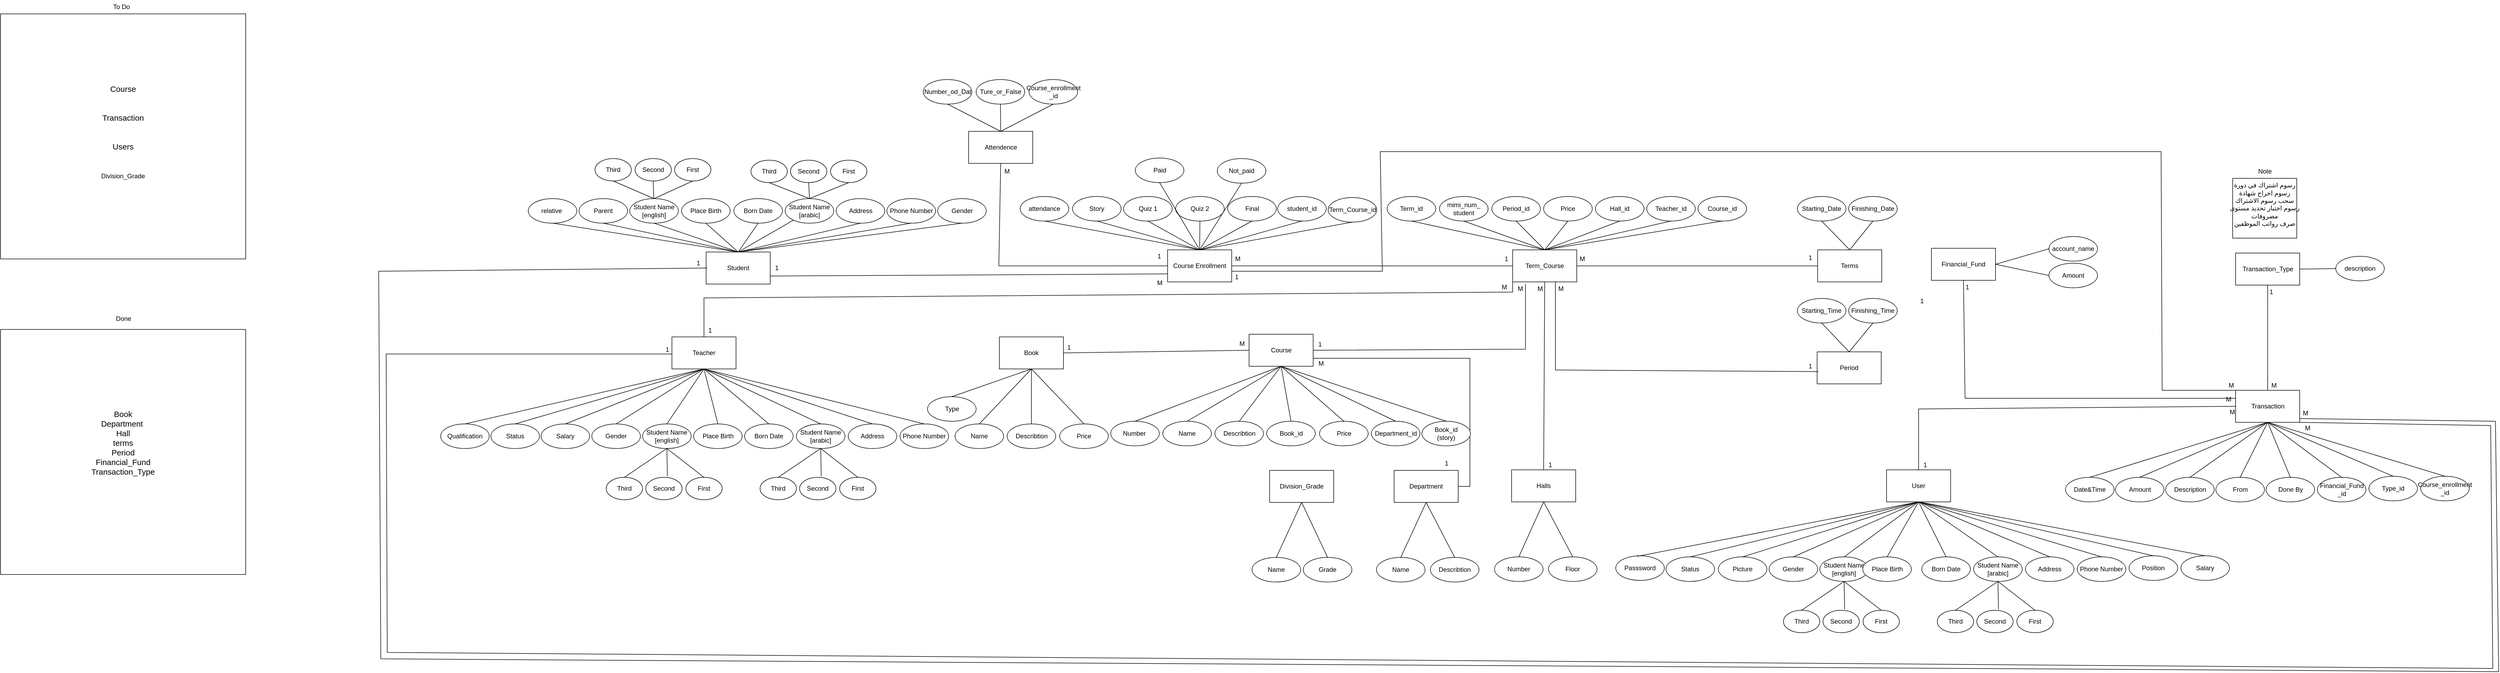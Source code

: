 <mxfile version="24.6.4" type="device">
  <diagram name="Page-1" id="BZ-p9tmqTAIbnMLlTcCO">
    <mxGraphModel dx="2821" dy="1176" grid="0" gridSize="10" guides="1" tooltips="1" connect="1" arrows="1" fold="1" page="0" pageScale="1" pageWidth="827" pageHeight="1169" math="0" shadow="0">
      <root>
        <mxCell id="0" />
        <mxCell id="1" parent="0" />
        <mxCell id="Xwk9gsdMMxxRSrjiqG19-4" value="Student Name&lt;div&gt;[arabic]&lt;/div&gt;" style="ellipse;whiteSpace=wrap;html=1;" parent="1" vertex="1">
          <mxGeometry x="-12" y="-4" width="91" height="46" as="geometry" />
        </mxCell>
        <mxCell id="Xwk9gsdMMxxRSrjiqG19-5" value="Student" style="rounded=0;whiteSpace=wrap;html=1;" parent="1" vertex="1">
          <mxGeometry x="-160" y="96" width="120" height="60" as="geometry" />
        </mxCell>
        <mxCell id="Xwk9gsdMMxxRSrjiqG19-6" value="Third" style="ellipse;whiteSpace=wrap;html=1;" parent="1" vertex="1">
          <mxGeometry x="-76" y="-76" width="68" height="42" as="geometry" />
        </mxCell>
        <mxCell id="Xwk9gsdMMxxRSrjiqG19-7" value="First" style="ellipse;whiteSpace=wrap;html=1;" parent="1" vertex="1">
          <mxGeometry x="73" y="-76" width="68" height="42" as="geometry" />
        </mxCell>
        <mxCell id="Xwk9gsdMMxxRSrjiqG19-8" value="Second" style="ellipse;whiteSpace=wrap;html=1;" parent="1" vertex="1">
          <mxGeometry x="-2" y="-76" width="68" height="42" as="geometry" />
        </mxCell>
        <mxCell id="Xwk9gsdMMxxRSrjiqG19-12" value="" style="endArrow=none;html=1;rounded=0;entryX=0.5;entryY=1;entryDx=0;entryDy=0;exitX=0.5;exitY=0;exitDx=0;exitDy=0;" parent="1" source="Xwk9gsdMMxxRSrjiqG19-4" target="Xwk9gsdMMxxRSrjiqG19-8" edge="1">
          <mxGeometry width="50" height="50" relative="1" as="geometry">
            <mxPoint x="289.5" y="197" as="sourcePoint" />
            <mxPoint x="339.5" y="147" as="targetPoint" />
          </mxGeometry>
        </mxCell>
        <mxCell id="Xwk9gsdMMxxRSrjiqG19-13" value="" style="endArrow=none;html=1;rounded=0;entryX=0.5;entryY=1;entryDx=0;entryDy=0;exitX=0.5;exitY=0;exitDx=0;exitDy=0;" parent="1" source="Xwk9gsdMMxxRSrjiqG19-4" target="Xwk9gsdMMxxRSrjiqG19-6" edge="1">
          <mxGeometry width="50" height="50" relative="1" as="geometry">
            <mxPoint x="299.5" y="207" as="sourcePoint" />
            <mxPoint x="349.5" y="157" as="targetPoint" />
          </mxGeometry>
        </mxCell>
        <mxCell id="Xwk9gsdMMxxRSrjiqG19-14" value="" style="endArrow=none;html=1;rounded=0;exitX=0.5;exitY=1;exitDx=0;exitDy=0;entryX=0.5;entryY=0;entryDx=0;entryDy=0;" parent="1" source="Xwk9gsdMMxxRSrjiqG19-7" target="Xwk9gsdMMxxRSrjiqG19-4" edge="1">
          <mxGeometry width="50" height="50" relative="1" as="geometry">
            <mxPoint x="309.5" y="217" as="sourcePoint" />
            <mxPoint x="359.5" y="167" as="targetPoint" />
          </mxGeometry>
        </mxCell>
        <mxCell id="Xwk9gsdMMxxRSrjiqG19-15" value="" style="endArrow=none;html=1;rounded=0;exitX=0.5;exitY=0;exitDx=0;exitDy=0;" parent="1" source="Xwk9gsdMMxxRSrjiqG19-5" target="Xwk9gsdMMxxRSrjiqG19-4" edge="1">
          <mxGeometry width="50" height="50" relative="1" as="geometry">
            <mxPoint x="-101" y="66" as="sourcePoint" />
            <mxPoint x="252" y="177" as="targetPoint" />
          </mxGeometry>
        </mxCell>
        <mxCell id="Xwk9gsdMMxxRSrjiqG19-20" value="Born Date" style="ellipse;whiteSpace=wrap;html=1;" parent="1" vertex="1">
          <mxGeometry x="-108" y="-4" width="91" height="46" as="geometry" />
        </mxCell>
        <mxCell id="Xwk9gsdMMxxRSrjiqG19-21" value="Place Birth" style="ellipse;whiteSpace=wrap;html=1;" parent="1" vertex="1">
          <mxGeometry x="-206" y="-4" width="91" height="46" as="geometry" />
        </mxCell>
        <mxCell id="Xwk9gsdMMxxRSrjiqG19-22" value="Address" style="ellipse;whiteSpace=wrap;html=1;" parent="1" vertex="1">
          <mxGeometry x="83.5" y="-4" width="91" height="46" as="geometry" />
        </mxCell>
        <mxCell id="Xwk9gsdMMxxRSrjiqG19-23" value="Phone Number" style="ellipse;whiteSpace=wrap;html=1;" parent="1" vertex="1">
          <mxGeometry x="178.5" y="-4" width="91" height="46" as="geometry" />
        </mxCell>
        <mxCell id="Xwk9gsdMMxxRSrjiqG19-24" value="Gender" style="ellipse;whiteSpace=wrap;html=1;" parent="1" vertex="1">
          <mxGeometry x="273.5" y="-4" width="91" height="46" as="geometry" />
        </mxCell>
        <mxCell id="Xwk9gsdMMxxRSrjiqG19-25" value="relative&amp;nbsp;" style="ellipse;whiteSpace=wrap;html=1;" parent="1" vertex="1">
          <mxGeometry x="-493" y="-4" width="91" height="46" as="geometry" />
        </mxCell>
        <mxCell id="Xwk9gsdMMxxRSrjiqG19-26" value="Parent" style="ellipse;whiteSpace=wrap;html=1;" parent="1" vertex="1">
          <mxGeometry x="-398" y="-4" width="91" height="46" as="geometry" />
        </mxCell>
        <mxCell id="Xwk9gsdMMxxRSrjiqG19-27" value="Third" style="ellipse;whiteSpace=wrap;html=1;" parent="1" vertex="1">
          <mxGeometry x="-368" y="-79" width="68" height="42" as="geometry" />
        </mxCell>
        <mxCell id="Xwk9gsdMMxxRSrjiqG19-28" value="First" style="ellipse;whiteSpace=wrap;html=1;" parent="1" vertex="1">
          <mxGeometry x="-219" y="-79" width="68" height="42" as="geometry" />
        </mxCell>
        <mxCell id="Xwk9gsdMMxxRSrjiqG19-29" value="Second" style="ellipse;whiteSpace=wrap;html=1;" parent="1" vertex="1">
          <mxGeometry x="-293" y="-79" width="68" height="42" as="geometry" />
        </mxCell>
        <mxCell id="Xwk9gsdMMxxRSrjiqG19-30" value="Student Name&lt;div&gt;[english]&lt;/div&gt;" style="ellipse;whiteSpace=wrap;html=1;" parent="1" vertex="1">
          <mxGeometry x="-303" y="-4" width="91" height="46" as="geometry" />
        </mxCell>
        <mxCell id="Xwk9gsdMMxxRSrjiqG19-31" value="" style="endArrow=none;html=1;rounded=0;entryX=0.5;entryY=1;entryDx=0;entryDy=0;exitX=0.5;exitY=0;exitDx=0;exitDy=0;" parent="1" source="Xwk9gsdMMxxRSrjiqG19-5" target="Xwk9gsdMMxxRSrjiqG19-23" edge="1">
          <mxGeometry width="50" height="50" relative="1" as="geometry">
            <mxPoint x="-104" y="63" as="sourcePoint" />
            <mxPoint x="55" y="147" as="targetPoint" />
          </mxGeometry>
        </mxCell>
        <mxCell id="Xwk9gsdMMxxRSrjiqG19-32" value="" style="endArrow=none;html=1;rounded=0;entryX=0.5;entryY=1;entryDx=0;entryDy=0;exitX=0.5;exitY=0;exitDx=0;exitDy=0;" parent="1" source="Xwk9gsdMMxxRSrjiqG19-5" target="Xwk9gsdMMxxRSrjiqG19-24" edge="1">
          <mxGeometry width="50" height="50" relative="1" as="geometry">
            <mxPoint x="-100" y="57" as="sourcePoint" />
            <mxPoint x="65" y="157" as="targetPoint" />
          </mxGeometry>
        </mxCell>
        <mxCell id="Xwk9gsdMMxxRSrjiqG19-33" value="" style="endArrow=none;html=1;rounded=0;entryX=0.5;entryY=1;entryDx=0;entryDy=0;exitX=0.5;exitY=0;exitDx=0;exitDy=0;" parent="1" source="Xwk9gsdMMxxRSrjiqG19-5" target="Xwk9gsdMMxxRSrjiqG19-20" edge="1">
          <mxGeometry width="50" height="50" relative="1" as="geometry">
            <mxPoint x="-101" y="96" as="sourcePoint" />
            <mxPoint x="75" y="167" as="targetPoint" />
          </mxGeometry>
        </mxCell>
        <mxCell id="Xwk9gsdMMxxRSrjiqG19-34" value="" style="endArrow=none;html=1;rounded=0;entryX=0.5;entryY=1;entryDx=0;entryDy=0;exitX=0.5;exitY=0;exitDx=0;exitDy=0;" parent="1" source="Xwk9gsdMMxxRSrjiqG19-5" target="Xwk9gsdMMxxRSrjiqG19-21" edge="1">
          <mxGeometry width="50" height="50" relative="1" as="geometry">
            <mxPoint x="-97" y="73" as="sourcePoint" />
            <mxPoint x="85" y="177" as="targetPoint" />
          </mxGeometry>
        </mxCell>
        <mxCell id="Xwk9gsdMMxxRSrjiqG19-35" value="" style="endArrow=none;html=1;rounded=0;entryX=0.5;entryY=1;entryDx=0;entryDy=0;exitX=0.5;exitY=0;exitDx=0;exitDy=0;" parent="1" source="Xwk9gsdMMxxRSrjiqG19-5" target="Xwk9gsdMMxxRSrjiqG19-30" edge="1">
          <mxGeometry width="50" height="50" relative="1" as="geometry">
            <mxPoint x="-101" y="64" as="sourcePoint" />
            <mxPoint x="95" y="187" as="targetPoint" />
          </mxGeometry>
        </mxCell>
        <mxCell id="Xwk9gsdMMxxRSrjiqG19-36" value="" style="endArrow=none;html=1;rounded=0;entryX=0.5;entryY=1;entryDx=0;entryDy=0;exitX=0.5;exitY=0;exitDx=0;exitDy=0;" parent="1" source="Xwk9gsdMMxxRSrjiqG19-5" target="Xwk9gsdMMxxRSrjiqG19-26" edge="1">
          <mxGeometry width="50" height="50" relative="1" as="geometry">
            <mxPoint x="-99" y="58" as="sourcePoint" />
            <mxPoint x="105" y="197" as="targetPoint" />
          </mxGeometry>
        </mxCell>
        <mxCell id="Xwk9gsdMMxxRSrjiqG19-37" value="" style="endArrow=none;html=1;rounded=0;entryX=0.5;entryY=1;entryDx=0;entryDy=0;exitX=0.5;exitY=0;exitDx=0;exitDy=0;" parent="1" source="Xwk9gsdMMxxRSrjiqG19-5" target="Xwk9gsdMMxxRSrjiqG19-25" edge="1">
          <mxGeometry width="50" height="50" relative="1" as="geometry">
            <mxPoint x="-106" y="59" as="sourcePoint" />
            <mxPoint x="115" y="207" as="targetPoint" />
          </mxGeometry>
        </mxCell>
        <mxCell id="Xwk9gsdMMxxRSrjiqG19-38" value="" style="endArrow=none;html=1;rounded=0;entryX=0.5;entryY=1;entryDx=0;entryDy=0;" parent="1" source="Xwk9gsdMMxxRSrjiqG19-30" target="Xwk9gsdMMxxRSrjiqG19-29" edge="1">
          <mxGeometry width="50" height="50" relative="1" as="geometry">
            <mxPoint x="75" y="267" as="sourcePoint" />
            <mxPoint x="125" y="217" as="targetPoint" />
          </mxGeometry>
        </mxCell>
        <mxCell id="Xwk9gsdMMxxRSrjiqG19-39" value="" style="endArrow=none;html=1;rounded=0;entryX=0.5;entryY=1;entryDx=0;entryDy=0;exitX=0.5;exitY=0;exitDx=0;exitDy=0;" parent="1" source="Xwk9gsdMMxxRSrjiqG19-30" target="Xwk9gsdMMxxRSrjiqG19-28" edge="1">
          <mxGeometry width="50" height="50" relative="1" as="geometry">
            <mxPoint x="85" y="277" as="sourcePoint" />
            <mxPoint x="135" y="227" as="targetPoint" />
          </mxGeometry>
        </mxCell>
        <mxCell id="Xwk9gsdMMxxRSrjiqG19-40" value="" style="endArrow=none;html=1;rounded=0;entryX=0.5;entryY=1;entryDx=0;entryDy=0;exitX=0.5;exitY=0;exitDx=0;exitDy=0;" parent="1" source="Xwk9gsdMMxxRSrjiqG19-30" target="Xwk9gsdMMxxRSrjiqG19-27" edge="1">
          <mxGeometry width="50" height="50" relative="1" as="geometry">
            <mxPoint x="95" y="287" as="sourcePoint" />
            <mxPoint x="145" y="237" as="targetPoint" />
          </mxGeometry>
        </mxCell>
        <mxCell id="Xwk9gsdMMxxRSrjiqG19-42" value="" style="endArrow=none;html=1;rounded=0;entryX=0.5;entryY=1;entryDx=0;entryDy=0;exitX=0.5;exitY=0;exitDx=0;exitDy=0;" parent="1" source="Xwk9gsdMMxxRSrjiqG19-5" target="Xwk9gsdMMxxRSrjiqG19-22" edge="1">
          <mxGeometry width="50" height="50" relative="1" as="geometry">
            <mxPoint x="-99" y="61" as="sourcePoint" />
            <mxPoint x="165" y="257" as="targetPoint" />
          </mxGeometry>
        </mxCell>
        <mxCell id="Xwk9gsdMMxxRSrjiqG19-43" value="Teacher" style="rounded=0;whiteSpace=wrap;html=1;" parent="1" vertex="1">
          <mxGeometry x="-224" y="255" width="120" height="60" as="geometry" />
        </mxCell>
        <mxCell id="Xwk9gsdMMxxRSrjiqG19-44" value="Student Name&lt;div&gt;[arabic]&lt;/div&gt;" style="ellipse;whiteSpace=wrap;html=1;" parent="1" vertex="1">
          <mxGeometry x="9" y="418" width="91" height="46" as="geometry" />
        </mxCell>
        <mxCell id="Xwk9gsdMMxxRSrjiqG19-45" value="Third" style="ellipse;whiteSpace=wrap;html=1;" parent="1" vertex="1">
          <mxGeometry x="-59" y="518" width="68" height="42" as="geometry" />
        </mxCell>
        <mxCell id="Xwk9gsdMMxxRSrjiqG19-46" value="First" style="ellipse;whiteSpace=wrap;html=1;" parent="1" vertex="1">
          <mxGeometry x="90" y="518" width="68" height="42" as="geometry" />
        </mxCell>
        <mxCell id="Xwk9gsdMMxxRSrjiqG19-47" value="Second" style="ellipse;whiteSpace=wrap;html=1;" parent="1" vertex="1">
          <mxGeometry x="15" y="518" width="68" height="42" as="geometry" />
        </mxCell>
        <mxCell id="Xwk9gsdMMxxRSrjiqG19-48" value="" style="endArrow=none;html=1;rounded=0;entryX=0.596;entryY=-0.046;entryDx=0;entryDy=0;exitX=0.5;exitY=1;exitDx=0;exitDy=0;entryPerimeter=0;" parent="1" source="Xwk9gsdMMxxRSrjiqG19-44" target="Xwk9gsdMMxxRSrjiqG19-47" edge="1">
          <mxGeometry width="50" height="50" relative="1" as="geometry">
            <mxPoint x="47" y="470" as="sourcePoint" />
            <mxPoint x="355.5" y="575" as="targetPoint" />
          </mxGeometry>
        </mxCell>
        <mxCell id="Xwk9gsdMMxxRSrjiqG19-49" value="" style="endArrow=none;html=1;rounded=0;entryX=0.5;entryY=0;entryDx=0;entryDy=0;exitX=0.5;exitY=1;exitDx=0;exitDy=0;" parent="1" source="Xwk9gsdMMxxRSrjiqG19-44" target="Xwk9gsdMMxxRSrjiqG19-45" edge="1">
          <mxGeometry width="50" height="50" relative="1" as="geometry">
            <mxPoint x="315.5" y="635" as="sourcePoint" />
            <mxPoint x="365.5" y="585" as="targetPoint" />
          </mxGeometry>
        </mxCell>
        <mxCell id="Xwk9gsdMMxxRSrjiqG19-50" value="" style="endArrow=none;html=1;rounded=0;exitX=0.5;exitY=0;exitDx=0;exitDy=0;entryX=0.5;entryY=1;entryDx=0;entryDy=0;" parent="1" source="Xwk9gsdMMxxRSrjiqG19-46" target="Xwk9gsdMMxxRSrjiqG19-44" edge="1">
          <mxGeometry width="50" height="50" relative="1" as="geometry">
            <mxPoint x="325.5" y="645" as="sourcePoint" />
            <mxPoint x="375.5" y="595" as="targetPoint" />
          </mxGeometry>
        </mxCell>
        <mxCell id="Xwk9gsdMMxxRSrjiqG19-51" value="" style="endArrow=none;html=1;rounded=0;exitX=0.5;exitY=0;exitDx=0;exitDy=0;entryX=0.5;entryY=1;entryDx=0;entryDy=0;" parent="1" source="Xwk9gsdMMxxRSrjiqG19-44" target="Xwk9gsdMMxxRSrjiqG19-43" edge="1">
          <mxGeometry width="50" height="50" relative="1" as="geometry">
            <mxPoint x="-3" y="405" as="sourcePoint" />
            <mxPoint x="47" y="355" as="targetPoint" />
          </mxGeometry>
        </mxCell>
        <mxCell id="Xwk9gsdMMxxRSrjiqG19-52" value="Student Name&lt;div&gt;[english]&lt;/div&gt;" style="ellipse;whiteSpace=wrap;html=1;" parent="1" vertex="1">
          <mxGeometry x="-279" y="418" width="91" height="46" as="geometry" />
        </mxCell>
        <mxCell id="Xwk9gsdMMxxRSrjiqG19-53" value="Third" style="ellipse;whiteSpace=wrap;html=1;" parent="1" vertex="1">
          <mxGeometry x="-347" y="518" width="68" height="42" as="geometry" />
        </mxCell>
        <mxCell id="Xwk9gsdMMxxRSrjiqG19-54" value="First" style="ellipse;whiteSpace=wrap;html=1;" parent="1" vertex="1">
          <mxGeometry x="-198" y="518" width="68" height="42" as="geometry" />
        </mxCell>
        <mxCell id="Xwk9gsdMMxxRSrjiqG19-55" value="Second" style="ellipse;whiteSpace=wrap;html=1;" parent="1" vertex="1">
          <mxGeometry x="-273" y="518" width="68" height="42" as="geometry" />
        </mxCell>
        <mxCell id="Xwk9gsdMMxxRSrjiqG19-56" value="" style="endArrow=none;html=1;rounded=0;entryX=0.596;entryY=-0.046;entryDx=0;entryDy=0;exitX=0.5;exitY=1;exitDx=0;exitDy=0;entryPerimeter=0;" parent="1" source="Xwk9gsdMMxxRSrjiqG19-52" target="Xwk9gsdMMxxRSrjiqG19-55" edge="1">
          <mxGeometry width="50" height="50" relative="1" as="geometry">
            <mxPoint x="-241" y="470" as="sourcePoint" />
            <mxPoint x="67.5" y="575" as="targetPoint" />
          </mxGeometry>
        </mxCell>
        <mxCell id="Xwk9gsdMMxxRSrjiqG19-57" value="" style="endArrow=none;html=1;rounded=0;entryX=0.5;entryY=0;entryDx=0;entryDy=0;exitX=0.5;exitY=1;exitDx=0;exitDy=0;" parent="1" source="Xwk9gsdMMxxRSrjiqG19-52" target="Xwk9gsdMMxxRSrjiqG19-53" edge="1">
          <mxGeometry width="50" height="50" relative="1" as="geometry">
            <mxPoint x="27.5" y="635" as="sourcePoint" />
            <mxPoint x="77.5" y="585" as="targetPoint" />
          </mxGeometry>
        </mxCell>
        <mxCell id="Xwk9gsdMMxxRSrjiqG19-58" value="" style="endArrow=none;html=1;rounded=0;exitX=0.5;exitY=0;exitDx=0;exitDy=0;entryX=0.5;entryY=1;entryDx=0;entryDy=0;" parent="1" source="Xwk9gsdMMxxRSrjiqG19-54" target="Xwk9gsdMMxxRSrjiqG19-52" edge="1">
          <mxGeometry width="50" height="50" relative="1" as="geometry">
            <mxPoint x="37.5" y="645" as="sourcePoint" />
            <mxPoint x="87.5" y="595" as="targetPoint" />
          </mxGeometry>
        </mxCell>
        <mxCell id="Xwk9gsdMMxxRSrjiqG19-59" value="" style="endArrow=none;html=1;rounded=0;entryX=0.5;entryY=1;entryDx=0;entryDy=0;exitX=0.5;exitY=0;exitDx=0;exitDy=0;" parent="1" source="Xwk9gsdMMxxRSrjiqG19-52" target="Xwk9gsdMMxxRSrjiqG19-43" edge="1">
          <mxGeometry width="50" height="50" relative="1" as="geometry">
            <mxPoint x="-3" y="532" as="sourcePoint" />
            <mxPoint x="47" y="482" as="targetPoint" />
          </mxGeometry>
        </mxCell>
        <mxCell id="Xwk9gsdMMxxRSrjiqG19-60" value="Born Date" style="ellipse;whiteSpace=wrap;html=1;" parent="1" vertex="1">
          <mxGeometry x="-88" y="418" width="91" height="46" as="geometry" />
        </mxCell>
        <mxCell id="Xwk9gsdMMxxRSrjiqG19-61" value="Place Birth" style="ellipse;whiteSpace=wrap;html=1;" parent="1" vertex="1">
          <mxGeometry x="-183.5" y="418" width="91" height="46" as="geometry" />
        </mxCell>
        <mxCell id="Xwk9gsdMMxxRSrjiqG19-62" value="Address" style="ellipse;whiteSpace=wrap;html=1;" parent="1" vertex="1">
          <mxGeometry x="106" y="418" width="91" height="46" as="geometry" />
        </mxCell>
        <mxCell id="Xwk9gsdMMxxRSrjiqG19-63" value="Phone Number" style="ellipse;whiteSpace=wrap;html=1;" parent="1" vertex="1">
          <mxGeometry x="203" y="418" width="91" height="46" as="geometry" />
        </mxCell>
        <mxCell id="Xwk9gsdMMxxRSrjiqG19-64" value="Gender" style="ellipse;whiteSpace=wrap;html=1;" parent="1" vertex="1">
          <mxGeometry x="-374" y="418" width="91" height="46" as="geometry" />
        </mxCell>
        <mxCell id="Xwk9gsdMMxxRSrjiqG19-65" value="Salary" style="ellipse;whiteSpace=wrap;html=1;" parent="1" vertex="1">
          <mxGeometry x="-469" y="418" width="91" height="46" as="geometry" />
        </mxCell>
        <mxCell id="Xwk9gsdMMxxRSrjiqG19-66" value="" style="endArrow=none;html=1;rounded=0;entryX=0.5;entryY=0;entryDx=0;entryDy=0;exitX=0.5;exitY=1;exitDx=0;exitDy=0;" parent="1" source="Xwk9gsdMMxxRSrjiqG19-43" target="Xwk9gsdMMxxRSrjiqG19-65" edge="1">
          <mxGeometry width="50" height="50" relative="1" as="geometry">
            <mxPoint x="-3" y="342" as="sourcePoint" />
            <mxPoint x="47" y="292" as="targetPoint" />
          </mxGeometry>
        </mxCell>
        <mxCell id="Xwk9gsdMMxxRSrjiqG19-67" value="" style="endArrow=none;html=1;rounded=0;exitX=0.5;exitY=1;exitDx=0;exitDy=0;entryX=0.5;entryY=0;entryDx=0;entryDy=0;" parent="1" source="Xwk9gsdMMxxRSrjiqG19-43" target="Xwk9gsdMMxxRSrjiqG19-63" edge="1">
          <mxGeometry width="50" height="50" relative="1" as="geometry">
            <mxPoint x="7" y="352" as="sourcePoint" />
            <mxPoint x="57" y="302" as="targetPoint" />
          </mxGeometry>
        </mxCell>
        <mxCell id="Xwk9gsdMMxxRSrjiqG19-68" value="" style="endArrow=none;html=1;rounded=0;entryX=0.5;entryY=1;entryDx=0;entryDy=0;exitX=0.5;exitY=0;exitDx=0;exitDy=0;" parent="1" source="Xwk9gsdMMxxRSrjiqG19-62" target="Xwk9gsdMMxxRSrjiqG19-43" edge="1">
          <mxGeometry width="50" height="50" relative="1" as="geometry">
            <mxPoint x="17" y="362" as="sourcePoint" />
            <mxPoint x="67" y="312" as="targetPoint" />
          </mxGeometry>
        </mxCell>
        <mxCell id="Xwk9gsdMMxxRSrjiqG19-69" value="" style="endArrow=none;html=1;rounded=0;entryX=0.5;entryY=1;entryDx=0;entryDy=0;exitX=0.5;exitY=0;exitDx=0;exitDy=0;" parent="1" source="Xwk9gsdMMxxRSrjiqG19-61" target="Xwk9gsdMMxxRSrjiqG19-43" edge="1">
          <mxGeometry width="50" height="50" relative="1" as="geometry">
            <mxPoint x="27" y="372" as="sourcePoint" />
            <mxPoint x="77" y="322" as="targetPoint" />
          </mxGeometry>
        </mxCell>
        <mxCell id="Xwk9gsdMMxxRSrjiqG19-70" value="" style="endArrow=none;html=1;rounded=0;exitX=0.5;exitY=0;exitDx=0;exitDy=0;entryX=0.5;entryY=1;entryDx=0;entryDy=0;" parent="1" source="Xwk9gsdMMxxRSrjiqG19-60" target="Xwk9gsdMMxxRSrjiqG19-43" edge="1">
          <mxGeometry width="50" height="50" relative="1" as="geometry">
            <mxPoint x="37" y="382" as="sourcePoint" />
            <mxPoint x="87" y="332" as="targetPoint" />
          </mxGeometry>
        </mxCell>
        <mxCell id="Xwk9gsdMMxxRSrjiqG19-71" value="" style="endArrow=none;html=1;rounded=0;exitX=0.5;exitY=0;exitDx=0;exitDy=0;entryX=0.5;entryY=1;entryDx=0;entryDy=0;" parent="1" source="Xwk9gsdMMxxRSrjiqG19-64" target="Xwk9gsdMMxxRSrjiqG19-43" edge="1">
          <mxGeometry width="50" height="50" relative="1" as="geometry">
            <mxPoint x="47" y="392" as="sourcePoint" />
            <mxPoint x="97" y="342" as="targetPoint" />
          </mxGeometry>
        </mxCell>
        <mxCell id="Xwk9gsdMMxxRSrjiqG19-72" value="Course" style="rounded=0;whiteSpace=wrap;html=1;" parent="1" vertex="1">
          <mxGeometry x="856.5" y="250" width="120" height="60" as="geometry" />
        </mxCell>
        <mxCell id="Xwk9gsdMMxxRSrjiqG19-73" value="Describtion" style="ellipse;whiteSpace=wrap;html=1;" parent="1" vertex="1">
          <mxGeometry x="792.5" y="413" width="91" height="46" as="geometry" />
        </mxCell>
        <mxCell id="Xwk9gsdMMxxRSrjiqG19-74" value="Name" style="ellipse;whiteSpace=wrap;html=1;" parent="1" vertex="1">
          <mxGeometry x="695" y="413" width="91" height="46" as="geometry" />
        </mxCell>
        <mxCell id="Xwk9gsdMMxxRSrjiqG19-75" value="Number&amp;nbsp;" style="ellipse;whiteSpace=wrap;html=1;" parent="1" vertex="1">
          <mxGeometry x="597.5" y="413" width="91" height="46" as="geometry" />
        </mxCell>
        <mxCell id="Xwk9gsdMMxxRSrjiqG19-76" value="" style="endArrow=none;html=1;rounded=0;exitX=0.5;exitY=0;exitDx=0;exitDy=0;entryX=0.5;entryY=1;entryDx=0;entryDy=0;" parent="1" source="Xwk9gsdMMxxRSrjiqG19-73" target="Xwk9gsdMMxxRSrjiqG19-72" edge="1">
          <mxGeometry width="50" height="50" relative="1" as="geometry">
            <mxPoint x="632.5" y="397" as="sourcePoint" />
            <mxPoint x="682.5" y="347" as="targetPoint" />
          </mxGeometry>
        </mxCell>
        <mxCell id="Xwk9gsdMMxxRSrjiqG19-77" value="" style="endArrow=none;html=1;rounded=0;entryX=0.5;entryY=1;entryDx=0;entryDy=0;exitX=0.5;exitY=0;exitDx=0;exitDy=0;" parent="1" source="Xwk9gsdMMxxRSrjiqG19-75" target="Xwk9gsdMMxxRSrjiqG19-72" edge="1">
          <mxGeometry width="50" height="50" relative="1" as="geometry">
            <mxPoint x="642.5" y="407" as="sourcePoint" />
            <mxPoint x="692.5" y="357" as="targetPoint" />
          </mxGeometry>
        </mxCell>
        <mxCell id="Xwk9gsdMMxxRSrjiqG19-78" value="" style="endArrow=none;html=1;rounded=0;entryX=0.5;entryY=1;entryDx=0;entryDy=0;exitX=0.5;exitY=0;exitDx=0;exitDy=0;" parent="1" source="Xwk9gsdMMxxRSrjiqG19-74" target="Xwk9gsdMMxxRSrjiqG19-72" edge="1">
          <mxGeometry width="50" height="50" relative="1" as="geometry">
            <mxPoint x="652.5" y="417" as="sourcePoint" />
            <mxPoint x="702.5" y="367" as="targetPoint" />
          </mxGeometry>
        </mxCell>
        <mxCell id="Xwk9gsdMMxxRSrjiqG19-79" value="Book" style="rounded=0;whiteSpace=wrap;html=1;" parent="1" vertex="1">
          <mxGeometry x="389" y="255" width="120" height="60" as="geometry" />
        </mxCell>
        <mxCell id="Xwk9gsdMMxxRSrjiqG19-80" value="Describtion" style="ellipse;whiteSpace=wrap;html=1;" parent="1" vertex="1">
          <mxGeometry x="403.5" y="418" width="91" height="46" as="geometry" />
        </mxCell>
        <mxCell id="Xwk9gsdMMxxRSrjiqG19-81" value="Name" style="ellipse;whiteSpace=wrap;html=1;" parent="1" vertex="1">
          <mxGeometry x="306" y="418" width="91" height="46" as="geometry" />
        </mxCell>
        <mxCell id="Xwk9gsdMMxxRSrjiqG19-83" value="" style="endArrow=none;html=1;rounded=0;exitX=0.5;exitY=0;exitDx=0;exitDy=0;entryX=0.5;entryY=1;entryDx=0;entryDy=0;" parent="1" source="Xwk9gsdMMxxRSrjiqG19-80" target="Xwk9gsdMMxxRSrjiqG19-79" edge="1">
          <mxGeometry width="50" height="50" relative="1" as="geometry">
            <mxPoint x="317" y="402" as="sourcePoint" />
            <mxPoint x="367" y="352" as="targetPoint" />
          </mxGeometry>
        </mxCell>
        <mxCell id="Xwk9gsdMMxxRSrjiqG19-85" value="" style="endArrow=none;html=1;rounded=0;entryX=0.5;entryY=1;entryDx=0;entryDy=0;exitX=0.5;exitY=0;exitDx=0;exitDy=0;" parent="1" source="Xwk9gsdMMxxRSrjiqG19-81" target="Xwk9gsdMMxxRSrjiqG19-79" edge="1">
          <mxGeometry width="50" height="50" relative="1" as="geometry">
            <mxPoint x="337" y="422" as="sourcePoint" />
            <mxPoint x="387" y="372" as="targetPoint" />
          </mxGeometry>
        </mxCell>
        <mxCell id="Xwk9gsdMMxxRSrjiqG19-86" value="Book_id" style="ellipse;whiteSpace=wrap;html=1;" parent="1" vertex="1">
          <mxGeometry x="889.5" y="413" width="91" height="46" as="geometry" />
        </mxCell>
        <mxCell id="Xwk9gsdMMxxRSrjiqG19-87" value="Price" style="ellipse;whiteSpace=wrap;html=1;" parent="1" vertex="1">
          <mxGeometry x="502" y="418" width="91" height="46" as="geometry" />
        </mxCell>
        <mxCell id="Xwk9gsdMMxxRSrjiqG19-88" value="Price" style="ellipse;whiteSpace=wrap;html=1;" parent="1" vertex="1">
          <mxGeometry x="988.5" y="413" width="91" height="46" as="geometry" />
        </mxCell>
        <mxCell id="Xwk9gsdMMxxRSrjiqG19-89" value="" style="endArrow=none;html=1;rounded=0;entryX=0.5;entryY=1;entryDx=0;entryDy=0;exitX=0.5;exitY=0;exitDx=0;exitDy=0;" parent="1" source="Xwk9gsdMMxxRSrjiqG19-87" target="Xwk9gsdMMxxRSrjiqG19-79" edge="1">
          <mxGeometry width="50" height="50" relative="1" as="geometry">
            <mxPoint x="100" y="395" as="sourcePoint" />
            <mxPoint x="150" y="345" as="targetPoint" />
          </mxGeometry>
        </mxCell>
        <mxCell id="Xwk9gsdMMxxRSrjiqG19-90" value="" style="endArrow=none;html=1;rounded=0;entryX=0.5;entryY=0;entryDx=0;entryDy=0;exitX=0.5;exitY=1;exitDx=0;exitDy=0;" parent="1" source="Xwk9gsdMMxxRSrjiqG19-72" target="Xwk9gsdMMxxRSrjiqG19-88" edge="1">
          <mxGeometry width="50" height="50" relative="1" as="geometry">
            <mxPoint x="937.5" y="400" as="sourcePoint" />
            <mxPoint x="987.5" y="350" as="targetPoint" />
          </mxGeometry>
        </mxCell>
        <mxCell id="Xwk9gsdMMxxRSrjiqG19-91" value="" style="endArrow=none;html=1;rounded=0;entryX=0.5;entryY=1;entryDx=0;entryDy=0;exitX=0.5;exitY=0;exitDx=0;exitDy=0;" parent="1" source="Xwk9gsdMMxxRSrjiqG19-86" target="Xwk9gsdMMxxRSrjiqG19-72" edge="1">
          <mxGeometry width="50" height="50" relative="1" as="geometry">
            <mxPoint x="947.5" y="410" as="sourcePoint" />
            <mxPoint x="997.5" y="360" as="targetPoint" />
          </mxGeometry>
        </mxCell>
        <mxCell id="Xwk9gsdMMxxRSrjiqG19-92" value="Department" style="rounded=0;whiteSpace=wrap;html=1;" parent="1" vertex="1">
          <mxGeometry x="1128" y="505" width="120" height="60" as="geometry" />
        </mxCell>
        <mxCell id="Xwk9gsdMMxxRSrjiqG19-93" value="Describtion" style="ellipse;whiteSpace=wrap;html=1;" parent="1" vertex="1">
          <mxGeometry x="1196" y="668" width="91" height="46" as="geometry" />
        </mxCell>
        <mxCell id="Xwk9gsdMMxxRSrjiqG19-94" value="Name" style="ellipse;whiteSpace=wrap;html=1;" parent="1" vertex="1">
          <mxGeometry x="1095" y="668" width="91" height="46" as="geometry" />
        </mxCell>
        <mxCell id="Xwk9gsdMMxxRSrjiqG19-95" value="" style="endArrow=none;html=1;rounded=0;exitX=0.5;exitY=0;exitDx=0;exitDy=0;entryX=0.5;entryY=1;entryDx=0;entryDy=0;" parent="1" source="Xwk9gsdMMxxRSrjiqG19-93" target="Xwk9gsdMMxxRSrjiqG19-92" edge="1">
          <mxGeometry width="50" height="50" relative="1" as="geometry">
            <mxPoint x="1056" y="652" as="sourcePoint" />
            <mxPoint x="1106" y="602" as="targetPoint" />
          </mxGeometry>
        </mxCell>
        <mxCell id="Xwk9gsdMMxxRSrjiqG19-96" value="" style="endArrow=none;html=1;rounded=0;entryX=0.5;entryY=1;entryDx=0;entryDy=0;exitX=0.5;exitY=0;exitDx=0;exitDy=0;" parent="1" source="Xwk9gsdMMxxRSrjiqG19-94" target="Xwk9gsdMMxxRSrjiqG19-92" edge="1">
          <mxGeometry width="50" height="50" relative="1" as="geometry">
            <mxPoint x="1076" y="672" as="sourcePoint" />
            <mxPoint x="1126" y="622" as="targetPoint" />
          </mxGeometry>
        </mxCell>
        <mxCell id="Xwk9gsdMMxxRSrjiqG19-106" value="Department_id" style="ellipse;whiteSpace=wrap;html=1;" parent="1" vertex="1">
          <mxGeometry x="1085.5" y="413" width="91" height="46" as="geometry" />
        </mxCell>
        <mxCell id="Xwk9gsdMMxxRSrjiqG19-107" value="" style="endArrow=none;html=1;rounded=0;exitX=0.5;exitY=1;exitDx=0;exitDy=0;entryX=0.5;entryY=0;entryDx=0;entryDy=0;" parent="1" source="Xwk9gsdMMxxRSrjiqG19-72" target="Xwk9gsdMMxxRSrjiqG19-106" edge="1">
          <mxGeometry width="50" height="50" relative="1" as="geometry">
            <mxPoint x="1285.5" y="298" as="sourcePoint" />
            <mxPoint x="1335.5" y="248" as="targetPoint" />
          </mxGeometry>
        </mxCell>
        <mxCell id="Xwk9gsdMMxxRSrjiqG19-114" value="Course Enrollment" style="rounded=0;whiteSpace=wrap;html=1;" parent="1" vertex="1">
          <mxGeometry x="704" y="92" width="120" height="60" as="geometry" />
        </mxCell>
        <mxCell id="Xwk9gsdMMxxRSrjiqG19-115" value="student_id" style="ellipse;whiteSpace=wrap;html=1;" parent="1" vertex="1">
          <mxGeometry x="910" y="-8" width="91" height="46" as="geometry" />
        </mxCell>
        <mxCell id="XdnwwctrRoZNahjLVR9k-1" value="Terms" style="rounded=0;whiteSpace=wrap;html=1;" parent="1" vertex="1">
          <mxGeometry x="1921" y="92" width="120" height="60" as="geometry" />
        </mxCell>
        <mxCell id="XdnwwctrRoZNahjLVR9k-2" value="Starting_Date" style="ellipse;whiteSpace=wrap;html=1;" parent="1" vertex="1">
          <mxGeometry x="1883" y="-8" width="91" height="46" as="geometry" />
        </mxCell>
        <mxCell id="XdnwwctrRoZNahjLVR9k-3" value="Finishing_Date" style="ellipse;whiteSpace=wrap;html=1;" parent="1" vertex="1">
          <mxGeometry x="1979" y="-8" width="91" height="46" as="geometry" />
        </mxCell>
        <mxCell id="XdnwwctrRoZNahjLVR9k-6" value="" style="endArrow=none;html=1;rounded=0;entryX=0.5;entryY=0;entryDx=0;entryDy=0;exitX=0.5;exitY=1;exitDx=0;exitDy=0;" parent="1" source="XdnwwctrRoZNahjLVR9k-2" target="XdnwwctrRoZNahjLVR9k-1" edge="1">
          <mxGeometry width="50" height="50" relative="1" as="geometry">
            <mxPoint x="1749" y="259" as="sourcePoint" />
            <mxPoint x="1799" y="209" as="targetPoint" />
          </mxGeometry>
        </mxCell>
        <mxCell id="XdnwwctrRoZNahjLVR9k-7" value="" style="endArrow=none;html=1;rounded=0;entryX=0.5;entryY=1;entryDx=0;entryDy=0;exitX=0.5;exitY=0;exitDx=0;exitDy=0;" parent="1" source="XdnwwctrRoZNahjLVR9k-1" target="XdnwwctrRoZNahjLVR9k-3" edge="1">
          <mxGeometry width="50" height="50" relative="1" as="geometry">
            <mxPoint x="1749" y="259" as="sourcePoint" />
            <mxPoint x="1799" y="209" as="targetPoint" />
          </mxGeometry>
        </mxCell>
        <mxCell id="XdnwwctrRoZNahjLVR9k-8" value="Term_Course" style="rounded=0;whiteSpace=wrap;html=1;" parent="1" vertex="1">
          <mxGeometry x="1350" y="92" width="120" height="60" as="geometry" />
        </mxCell>
        <mxCell id="XdnwwctrRoZNahjLVR9k-9" value="Term_id" style="ellipse;whiteSpace=wrap;html=1;" parent="1" vertex="1">
          <mxGeometry x="1115" y="-8" width="91" height="46" as="geometry" />
        </mxCell>
        <mxCell id="XdnwwctrRoZNahjLVR9k-10" value="mimi_num_&lt;div&gt;student&lt;/div&gt;" style="ellipse;whiteSpace=wrap;html=1;" parent="1" vertex="1">
          <mxGeometry x="1213" y="-8" width="91" height="46" as="geometry" />
        </mxCell>
        <mxCell id="XdnwwctrRoZNahjLVR9k-11" value="Period_id" style="ellipse;whiteSpace=wrap;html=1;" parent="1" vertex="1">
          <mxGeometry x="1311" y="-8" width="91" height="46" as="geometry" />
        </mxCell>
        <mxCell id="XdnwwctrRoZNahjLVR9k-12" value="Period" style="rounded=0;whiteSpace=wrap;html=1;" parent="1" vertex="1">
          <mxGeometry x="1920" y="283" width="120" height="60" as="geometry" />
        </mxCell>
        <mxCell id="XdnwwctrRoZNahjLVR9k-13" value="Starting_Time" style="ellipse;whiteSpace=wrap;html=1;" parent="1" vertex="1">
          <mxGeometry x="1883" y="183" width="91" height="46" as="geometry" />
        </mxCell>
        <mxCell id="XdnwwctrRoZNahjLVR9k-14" value="Finishing_Time" style="ellipse;whiteSpace=wrap;html=1;" parent="1" vertex="1">
          <mxGeometry x="1979" y="183" width="91" height="46" as="geometry" />
        </mxCell>
        <mxCell id="XdnwwctrRoZNahjLVR9k-15" value="Term_Course_id" style="ellipse;whiteSpace=wrap;html=1;" parent="1" vertex="1">
          <mxGeometry x="1004.5" y="-6" width="91" height="46" as="geometry" />
        </mxCell>
        <mxCell id="XdnwwctrRoZNahjLVR9k-16" value="Price" style="ellipse;whiteSpace=wrap;html=1;" parent="1" vertex="1">
          <mxGeometry x="1408" y="-8" width="91" height="46" as="geometry" />
        </mxCell>
        <mxCell id="XdnwwctrRoZNahjLVR9k-17" value="" style="endArrow=none;html=1;rounded=0;entryX=0.5;entryY=0;entryDx=0;entryDy=0;exitX=0.5;exitY=1;exitDx=0;exitDy=0;" parent="1" source="XdnwwctrRoZNahjLVR9k-9" target="XdnwwctrRoZNahjLVR9k-8" edge="1">
          <mxGeometry width="50" height="50" relative="1" as="geometry">
            <mxPoint x="1220" y="295" as="sourcePoint" />
            <mxPoint x="1270" y="245" as="targetPoint" />
          </mxGeometry>
        </mxCell>
        <mxCell id="XdnwwctrRoZNahjLVR9k-18" value="" style="endArrow=none;html=1;rounded=0;entryX=0.5;entryY=0;entryDx=0;entryDy=0;exitX=0.5;exitY=1;exitDx=0;exitDy=0;" parent="1" source="XdnwwctrRoZNahjLVR9k-10" target="XdnwwctrRoZNahjLVR9k-8" edge="1">
          <mxGeometry width="50" height="50" relative="1" as="geometry">
            <mxPoint x="1224" y="306" as="sourcePoint" />
            <mxPoint x="1274" y="256" as="targetPoint" />
          </mxGeometry>
        </mxCell>
        <mxCell id="XdnwwctrRoZNahjLVR9k-19" value="" style="endArrow=none;html=1;rounded=0;entryX=0.5;entryY=0;entryDx=0;entryDy=0;exitX=0.5;exitY=1;exitDx=0;exitDy=0;" parent="1" source="XdnwwctrRoZNahjLVR9k-11" target="XdnwwctrRoZNahjLVR9k-8" edge="1">
          <mxGeometry width="50" height="50" relative="1" as="geometry">
            <mxPoint x="1234" y="316" as="sourcePoint" />
            <mxPoint x="1284" y="266" as="targetPoint" />
          </mxGeometry>
        </mxCell>
        <mxCell id="XdnwwctrRoZNahjLVR9k-20" value="" style="endArrow=none;html=1;rounded=0;entryX=0.5;entryY=1;entryDx=0;entryDy=0;exitX=0.5;exitY=0;exitDx=0;exitDy=0;" parent="1" source="XdnwwctrRoZNahjLVR9k-8" target="XdnwwctrRoZNahjLVR9k-16" edge="1">
          <mxGeometry width="50" height="50" relative="1" as="geometry">
            <mxPoint x="1244" y="326" as="sourcePoint" />
            <mxPoint x="1294" y="276" as="targetPoint" />
          </mxGeometry>
        </mxCell>
        <mxCell id="XdnwwctrRoZNahjLVR9k-21" value="" style="endArrow=none;html=1;rounded=0;entryX=0.5;entryY=1;entryDx=0;entryDy=0;exitX=0.5;exitY=0;exitDx=0;exitDy=0;" parent="1" source="XdnwwctrRoZNahjLVR9k-12" target="XdnwwctrRoZNahjLVR9k-13" edge="1">
          <mxGeometry width="50" height="50" relative="1" as="geometry">
            <mxPoint x="1503" y="527" as="sourcePoint" />
            <mxPoint x="1553" y="477" as="targetPoint" />
          </mxGeometry>
        </mxCell>
        <mxCell id="XdnwwctrRoZNahjLVR9k-22" value="" style="endArrow=none;html=1;rounded=0;entryX=0.5;entryY=1;entryDx=0;entryDy=0;exitX=0.5;exitY=0;exitDx=0;exitDy=0;" parent="1" source="XdnwwctrRoZNahjLVR9k-12" target="XdnwwctrRoZNahjLVR9k-14" edge="1">
          <mxGeometry width="50" height="50" relative="1" as="geometry">
            <mxPoint x="1513" y="537" as="sourcePoint" />
            <mxPoint x="1563" y="487" as="targetPoint" />
          </mxGeometry>
        </mxCell>
        <mxCell id="XdnwwctrRoZNahjLVR9k-23" value="Halls" style="rounded=0;whiteSpace=wrap;html=1;" parent="1" vertex="1">
          <mxGeometry x="1348" y="504" width="120" height="60" as="geometry" />
        </mxCell>
        <mxCell id="XdnwwctrRoZNahjLVR9k-24" value="Floor" style="ellipse;whiteSpace=wrap;html=1;" parent="1" vertex="1">
          <mxGeometry x="1417" y="667" width="91" height="46" as="geometry" />
        </mxCell>
        <mxCell id="XdnwwctrRoZNahjLVR9k-25" value="Number" style="ellipse;whiteSpace=wrap;html=1;" parent="1" vertex="1">
          <mxGeometry x="1316" y="667" width="91" height="46" as="geometry" />
        </mxCell>
        <mxCell id="XdnwwctrRoZNahjLVR9k-26" value="" style="endArrow=none;html=1;rounded=0;exitX=0.5;exitY=0;exitDx=0;exitDy=0;entryX=0.5;entryY=1;entryDx=0;entryDy=0;" parent="1" source="XdnwwctrRoZNahjLVR9k-24" target="XdnwwctrRoZNahjLVR9k-23" edge="1">
          <mxGeometry width="50" height="50" relative="1" as="geometry">
            <mxPoint x="1275" y="651" as="sourcePoint" />
            <mxPoint x="1325" y="601" as="targetPoint" />
          </mxGeometry>
        </mxCell>
        <mxCell id="XdnwwctrRoZNahjLVR9k-27" value="" style="endArrow=none;html=1;rounded=0;entryX=0.5;entryY=1;entryDx=0;entryDy=0;exitX=0.5;exitY=0;exitDx=0;exitDy=0;" parent="1" source="XdnwwctrRoZNahjLVR9k-25" target="XdnwwctrRoZNahjLVR9k-23" edge="1">
          <mxGeometry width="50" height="50" relative="1" as="geometry">
            <mxPoint x="1295" y="671" as="sourcePoint" />
            <mxPoint x="1345" y="621" as="targetPoint" />
          </mxGeometry>
        </mxCell>
        <mxCell id="XdnwwctrRoZNahjLVR9k-28" value="Hall_id" style="ellipse;whiteSpace=wrap;html=1;" parent="1" vertex="1">
          <mxGeometry x="1505" y="-8" width="91" height="46" as="geometry" />
        </mxCell>
        <mxCell id="XdnwwctrRoZNahjLVR9k-29" value="" style="endArrow=none;html=1;rounded=0;entryX=0.5;entryY=0;entryDx=0;entryDy=0;exitX=0.5;exitY=1;exitDx=0;exitDy=0;" parent="1" source="XdnwwctrRoZNahjLVR9k-28" target="XdnwwctrRoZNahjLVR9k-8" edge="1">
          <mxGeometry width="50" height="50" relative="1" as="geometry">
            <mxPoint x="760" y="322" as="sourcePoint" />
            <mxPoint x="810" y="272" as="targetPoint" />
          </mxGeometry>
        </mxCell>
        <mxCell id="XdnwwctrRoZNahjLVR9k-30" value="" style="endArrow=none;html=1;rounded=0;entryX=0.5;entryY=0;entryDx=0;entryDy=0;exitX=0.5;exitY=1;exitDx=0;exitDy=0;" parent="1" source="Xwk9gsdMMxxRSrjiqG19-115" target="Xwk9gsdMMxxRSrjiqG19-114" edge="1">
          <mxGeometry width="50" height="50" relative="1" as="geometry">
            <mxPoint x="1277" y="326" as="sourcePoint" />
            <mxPoint x="1327" y="276" as="targetPoint" />
          </mxGeometry>
        </mxCell>
        <mxCell id="XdnwwctrRoZNahjLVR9k-31" value="" style="endArrow=none;html=1;rounded=0;entryX=0.5;entryY=0;entryDx=0;entryDy=0;exitX=0.5;exitY=1;exitDx=0;exitDy=0;" parent="1" source="XdnwwctrRoZNahjLVR9k-15" target="Xwk9gsdMMxxRSrjiqG19-114" edge="1">
          <mxGeometry width="50" height="50" relative="1" as="geometry">
            <mxPoint x="1277" y="326" as="sourcePoint" />
            <mxPoint x="1327" y="276" as="targetPoint" />
          </mxGeometry>
        </mxCell>
        <mxCell id="XdnwwctrRoZNahjLVR9k-35" value="" style="endArrow=none;html=1;rounded=0;entryX=0.5;entryY=0;entryDx=0;entryDy=0;exitX=0.5;exitY=1;exitDx=0;exitDy=0;" parent="1" source="WnitiRb3EhxWevRbb1GL-12" target="Xwk9gsdMMxxRSrjiqG19-114" edge="1">
          <mxGeometry width="50" height="50" relative="1" as="geometry">
            <mxPoint x="982.5" y="-142" as="sourcePoint" />
            <mxPoint x="734.5" y="-196" as="targetPoint" />
          </mxGeometry>
        </mxCell>
        <mxCell id="XdnwwctrRoZNahjLVR9k-36" value="" style="endArrow=none;html=1;rounded=0;entryX=0.5;entryY=1;entryDx=0;entryDy=0;exitX=0.5;exitY=0;exitDx=0;exitDy=0;" parent="1" source="Xwk9gsdMMxxRSrjiqG19-114" target="WnitiRb3EhxWevRbb1GL-11" edge="1">
          <mxGeometry width="50" height="50" relative="1" as="geometry">
            <mxPoint x="982.5" y="-142" as="sourcePoint" />
            <mxPoint x="830.5" y="-196" as="targetPoint" />
          </mxGeometry>
        </mxCell>
        <mxCell id="XdnwwctrRoZNahjLVR9k-40" value="" style="endArrow=none;html=1;rounded=0;entryX=0.5;entryY=1;entryDx=0;entryDy=0;exitX=0.5;exitY=0;exitDx=0;exitDy=0;" parent="1" source="Xwk9gsdMMxxRSrjiqG19-114" target="WnitiRb3EhxWevRbb1GL-10" edge="1">
          <mxGeometry width="50" height="50" relative="1" as="geometry">
            <mxPoint x="982.5" y="-142" as="sourcePoint" />
            <mxPoint x="933.5" y="-196" as="targetPoint" />
          </mxGeometry>
        </mxCell>
        <mxCell id="XdnwwctrRoZNahjLVR9k-41" value="Division_Grade" style="rounded=0;whiteSpace=wrap;html=1;" parent="1" vertex="1">
          <mxGeometry x="895" y="505" width="120" height="60" as="geometry" />
        </mxCell>
        <mxCell id="XdnwwctrRoZNahjLVR9k-42" value="Name" style="ellipse;whiteSpace=wrap;html=1;" parent="1" vertex="1">
          <mxGeometry x="862" y="668" width="91" height="46" as="geometry" />
        </mxCell>
        <mxCell id="XdnwwctrRoZNahjLVR9k-43" value="Grade" style="ellipse;whiteSpace=wrap;html=1;" parent="1" vertex="1">
          <mxGeometry x="958" y="668" width="91" height="46" as="geometry" />
        </mxCell>
        <mxCell id="XdnwwctrRoZNahjLVR9k-44" value="" style="endArrow=none;html=1;rounded=0;entryX=0.5;entryY=0;entryDx=0;entryDy=0;exitX=0.5;exitY=1;exitDx=0;exitDy=0;" parent="1" source="XdnwwctrRoZNahjLVR9k-41" target="XdnwwctrRoZNahjLVR9k-42" edge="1">
          <mxGeometry width="50" height="50" relative="1" as="geometry">
            <mxPoint x="974" y="453" as="sourcePoint" />
            <mxPoint x="1024" y="403" as="targetPoint" />
          </mxGeometry>
        </mxCell>
        <mxCell id="XdnwwctrRoZNahjLVR9k-45" value="" style="endArrow=none;html=1;rounded=0;exitX=0.5;exitY=1;exitDx=0;exitDy=0;entryX=0.5;entryY=0;entryDx=0;entryDy=0;" parent="1" source="XdnwwctrRoZNahjLVR9k-41" target="XdnwwctrRoZNahjLVR9k-43" edge="1">
          <mxGeometry width="50" height="50" relative="1" as="geometry">
            <mxPoint x="974" y="453" as="sourcePoint" />
            <mxPoint x="1024" y="403" as="targetPoint" />
          </mxGeometry>
        </mxCell>
        <mxCell id="XdnwwctrRoZNahjLVR9k-48" value="" style="endArrow=none;html=1;rounded=0;entryX=0.5;entryY=1;entryDx=0;entryDy=0;exitX=0.5;exitY=0;exitDx=0;exitDy=0;" parent="1" source="Xwk9gsdMMxxRSrjiqG19-114" target="WnitiRb3EhxWevRbb1GL-8" edge="1">
          <mxGeometry width="50" height="50" relative="1" as="geometry">
            <mxPoint x="982.5" y="-142" as="sourcePoint" />
            <mxPoint x="1123.5" y="-196" as="targetPoint" />
          </mxGeometry>
        </mxCell>
        <mxCell id="XdnwwctrRoZNahjLVR9k-49" value="" style="endArrow=none;html=1;rounded=0;entryX=0.5;entryY=1;entryDx=0;entryDy=0;exitX=0.5;exitY=0;exitDx=0;exitDy=0;" parent="1" source="Xwk9gsdMMxxRSrjiqG19-114" target="WnitiRb3EhxWevRbb1GL-9" edge="1">
          <mxGeometry width="50" height="50" relative="1" as="geometry">
            <mxPoint x="1028.5" y="-196" as="sourcePoint" />
            <mxPoint x="982.5" y="-142" as="targetPoint" />
          </mxGeometry>
        </mxCell>
        <mxCell id="XdnwwctrRoZNahjLVR9k-51" value="Transaction" style="rounded=0;whiteSpace=wrap;html=1;" parent="1" vertex="1">
          <mxGeometry x="2703.5" y="355" width="120" height="60" as="geometry" />
        </mxCell>
        <mxCell id="XdnwwctrRoZNahjLVR9k-53" value="Date&amp;amp;Time" style="ellipse;whiteSpace=wrap;html=1;" parent="1" vertex="1">
          <mxGeometry x="2385" y="518" width="91" height="46" as="geometry" />
        </mxCell>
        <mxCell id="XdnwwctrRoZNahjLVR9k-54" value="Amount" style="ellipse;whiteSpace=wrap;html=1;" parent="1" vertex="1">
          <mxGeometry x="2478.5" y="518" width="91" height="46" as="geometry" />
        </mxCell>
        <mxCell id="XdnwwctrRoZNahjLVR9k-55" value="Description" style="ellipse;whiteSpace=wrap;html=1;" parent="1" vertex="1">
          <mxGeometry x="2572.5" y="518" width="91" height="46" as="geometry" />
        </mxCell>
        <mxCell id="XdnwwctrRoZNahjLVR9k-56" value="From" style="ellipse;whiteSpace=wrap;html=1;" parent="1" vertex="1">
          <mxGeometry x="2666.5" y="518" width="91" height="46" as="geometry" />
        </mxCell>
        <mxCell id="XdnwwctrRoZNahjLVR9k-57" value="Done By" style="ellipse;whiteSpace=wrap;html=1;" parent="1" vertex="1">
          <mxGeometry x="2760.5" y="518" width="91" height="46" as="geometry" />
        </mxCell>
        <mxCell id="XdnwwctrRoZNahjLVR9k-58" value="" style="endArrow=none;html=1;rounded=0;exitX=0.5;exitY=0;exitDx=0;exitDy=0;entryX=0.5;entryY=1;entryDx=0;entryDy=0;" parent="1" source="XdnwwctrRoZNahjLVR9k-53" target="XdnwwctrRoZNahjLVR9k-51" edge="1">
          <mxGeometry width="50" height="50" relative="1" as="geometry">
            <mxPoint x="2524.5" y="303" as="sourcePoint" />
            <mxPoint x="2574.5" y="253" as="targetPoint" />
          </mxGeometry>
        </mxCell>
        <mxCell id="XdnwwctrRoZNahjLVR9k-59" value="" style="endArrow=none;html=1;rounded=0;entryX=0.5;entryY=1;entryDx=0;entryDy=0;exitX=0.5;exitY=0;exitDx=0;exitDy=0;" parent="1" source="XdnwwctrRoZNahjLVR9k-57" target="XdnwwctrRoZNahjLVR9k-51" edge="1">
          <mxGeometry width="50" height="50" relative="1" as="geometry">
            <mxPoint x="2524.5" y="303" as="sourcePoint" />
            <mxPoint x="2574.5" y="253" as="targetPoint" />
          </mxGeometry>
        </mxCell>
        <mxCell id="XdnwwctrRoZNahjLVR9k-60" value="" style="endArrow=none;html=1;rounded=0;entryX=0.5;entryY=1;entryDx=0;entryDy=0;exitX=0.5;exitY=0;exitDx=0;exitDy=0;" parent="1" source="XdnwwctrRoZNahjLVR9k-56" target="XdnwwctrRoZNahjLVR9k-51" edge="1">
          <mxGeometry width="50" height="50" relative="1" as="geometry">
            <mxPoint x="2524.5" y="303" as="sourcePoint" />
            <mxPoint x="2574.5" y="253" as="targetPoint" />
          </mxGeometry>
        </mxCell>
        <mxCell id="XdnwwctrRoZNahjLVR9k-61" value="" style="endArrow=none;html=1;rounded=0;exitX=0.5;exitY=1;exitDx=0;exitDy=0;entryX=0.5;entryY=0;entryDx=0;entryDy=0;" parent="1" source="XdnwwctrRoZNahjLVR9k-51" target="XdnwwctrRoZNahjLVR9k-55" edge="1">
          <mxGeometry width="50" height="50" relative="1" as="geometry">
            <mxPoint x="2524.5" y="303" as="sourcePoint" />
            <mxPoint x="2574.5" y="253" as="targetPoint" />
          </mxGeometry>
        </mxCell>
        <mxCell id="XdnwwctrRoZNahjLVR9k-62" value="" style="endArrow=none;html=1;rounded=0;exitX=0.5;exitY=0;exitDx=0;exitDy=0;entryX=0.5;entryY=1;entryDx=0;entryDy=0;" parent="1" source="XdnwwctrRoZNahjLVR9k-54" target="XdnwwctrRoZNahjLVR9k-51" edge="1">
          <mxGeometry width="50" height="50" relative="1" as="geometry">
            <mxPoint x="2524.5" y="303" as="sourcePoint" />
            <mxPoint x="2574.5" y="253" as="targetPoint" />
          </mxGeometry>
        </mxCell>
        <mxCell id="XdnwwctrRoZNahjLVR9k-63" value="Financial_Fund" style="rounded=0;whiteSpace=wrap;html=1;" parent="1" vertex="1">
          <mxGeometry x="2134" y="89" width="120" height="60" as="geometry" />
        </mxCell>
        <mxCell id="XdnwwctrRoZNahjLVR9k-64" value="Amount" style="ellipse;whiteSpace=wrap;html=1;" parent="1" vertex="1">
          <mxGeometry x="2354" y="117" width="91" height="46" as="geometry" />
        </mxCell>
        <mxCell id="XdnwwctrRoZNahjLVR9k-65" value="" style="endArrow=none;html=1;rounded=0;exitX=0;exitY=0.5;exitDx=0;exitDy=0;entryX=1;entryY=0.5;entryDx=0;entryDy=0;" parent="1" source="XdnwwctrRoZNahjLVR9k-64" target="XdnwwctrRoZNahjLVR9k-63" edge="1">
          <mxGeometry width="50" height="50" relative="1" as="geometry">
            <mxPoint x="2309" y="-117" as="sourcePoint" />
            <mxPoint x="2494" y="-5" as="targetPoint" />
          </mxGeometry>
        </mxCell>
        <mxCell id="XdnwwctrRoZNahjLVR9k-66" value="Status" style="ellipse;whiteSpace=wrap;html=1;" parent="1" vertex="1">
          <mxGeometry x="-563" y="418" width="91" height="46" as="geometry" />
        </mxCell>
        <mxCell id="XdnwwctrRoZNahjLVR9k-67" value="" style="endArrow=none;html=1;rounded=0;exitX=0.5;exitY=1;exitDx=0;exitDy=0;entryX=0.5;entryY=0;entryDx=0;entryDy=0;" parent="1" source="Xwk9gsdMMxxRSrjiqG19-43" target="XdnwwctrRoZNahjLVR9k-66" edge="1">
          <mxGeometry width="50" height="50" relative="1" as="geometry">
            <mxPoint x="33" y="297" as="sourcePoint" />
            <mxPoint x="83" y="247" as="targetPoint" />
          </mxGeometry>
        </mxCell>
        <mxCell id="XdnwwctrRoZNahjLVR9k-68" value="Financial_Fund&lt;div&gt;_id&lt;/div&gt;" style="ellipse;whiteSpace=wrap;html=1;" parent="1" vertex="1">
          <mxGeometry x="2856.5" y="518" width="91" height="46" as="geometry" />
        </mxCell>
        <mxCell id="XdnwwctrRoZNahjLVR9k-69" value="" style="endArrow=none;html=1;rounded=0;exitX=0.5;exitY=1;exitDx=0;exitDy=0;entryX=0.5;entryY=0;entryDx=0;entryDy=0;" parent="1" source="XdnwwctrRoZNahjLVR9k-51" target="XdnwwctrRoZNahjLVR9k-68" edge="1">
          <mxGeometry width="50" height="50" relative="1" as="geometry">
            <mxPoint x="2933.5" y="371" as="sourcePoint" />
            <mxPoint x="2983.5" y="321" as="targetPoint" />
          </mxGeometry>
        </mxCell>
        <mxCell id="Naq4Tc59d-IAXkRsqifS-5" value="" style="endArrow=none;html=1;rounded=0;exitX=1;exitY=0.5;exitDx=0;exitDy=0;entryX=0;entryY=0.5;entryDx=0;entryDy=0;" parent="1" source="Xwk9gsdMMxxRSrjiqG19-114" target="XdnwwctrRoZNahjLVR9k-8" edge="1">
          <mxGeometry width="50" height="50" relative="1" as="geometry">
            <mxPoint x="1179" y="223" as="sourcePoint" />
            <mxPoint x="1229" y="173" as="targetPoint" />
          </mxGeometry>
        </mxCell>
        <mxCell id="Naq4Tc59d-IAXkRsqifS-6" value="" style="endArrow=none;html=1;rounded=0;entryX=0.5;entryY=1;entryDx=0;entryDy=0;exitX=0.5;exitY=0;exitDx=0;exitDy=0;" parent="1" source="XdnwwctrRoZNahjLVR9k-23" target="XdnwwctrRoZNahjLVR9k-8" edge="1">
          <mxGeometry width="50" height="50" relative="1" as="geometry">
            <mxPoint x="1413" y="518" as="sourcePoint" />
            <mxPoint x="1463" y="468" as="targetPoint" />
          </mxGeometry>
        </mxCell>
        <mxCell id="Naq4Tc59d-IAXkRsqifS-7" value="" style="endArrow=none;html=1;rounded=0;entryX=1;entryY=0.5;entryDx=0;entryDy=0;exitX=0;exitY=0.5;exitDx=0;exitDy=0;" parent="1" source="XdnwwctrRoZNahjLVR9k-1" target="XdnwwctrRoZNahjLVR9k-8" edge="1">
          <mxGeometry width="50" height="50" relative="1" as="geometry">
            <mxPoint x="1413" y="303" as="sourcePoint" />
            <mxPoint x="1463" y="253" as="targetPoint" />
          </mxGeometry>
        </mxCell>
        <mxCell id="Naq4Tc59d-IAXkRsqifS-8" value="" style="endArrow=none;html=1;rounded=0;entryX=0.658;entryY=1;entryDx=0;entryDy=0;entryPerimeter=0;exitX=0.017;exitY=0.617;exitDx=0;exitDy=0;exitPerimeter=0;" parent="1" source="XdnwwctrRoZNahjLVR9k-12" edge="1">
          <mxGeometry width="50" height="50" relative="1" as="geometry">
            <mxPoint x="1749" y="317" as="sourcePoint" />
            <mxPoint x="1429.96" y="152" as="targetPoint" />
            <Array as="points">
              <mxPoint x="1430" y="317" />
            </Array>
          </mxGeometry>
        </mxCell>
        <mxCell id="Naq4Tc59d-IAXkRsqifS-10" value="" style="endArrow=none;html=1;rounded=0;entryX=0.2;entryY=1.067;entryDx=0;entryDy=0;exitX=1;exitY=0.5;exitDx=0;exitDy=0;entryPerimeter=0;" parent="1" source="Xwk9gsdMMxxRSrjiqG19-72" target="XdnwwctrRoZNahjLVR9k-8" edge="1">
          <mxGeometry width="50" height="50" relative="1" as="geometry">
            <mxPoint x="1009" y="382" as="sourcePoint" />
            <mxPoint x="1059" y="332" as="targetPoint" />
            <Array as="points">
              <mxPoint x="1374" y="278" />
            </Array>
          </mxGeometry>
        </mxCell>
        <mxCell id="Naq4Tc59d-IAXkRsqifS-11" value="" style="endArrow=none;html=1;rounded=0;entryX=1;entryY=0.75;entryDx=0;entryDy=0;exitX=1;exitY=0.5;exitDx=0;exitDy=0;" parent="1" source="Xwk9gsdMMxxRSrjiqG19-92" target="Xwk9gsdMMxxRSrjiqG19-72" edge="1">
          <mxGeometry width="50" height="50" relative="1" as="geometry">
            <mxPoint x="1236" y="483" as="sourcePoint" />
            <mxPoint x="733" y="565" as="targetPoint" />
            <Array as="points">
              <mxPoint x="1270" y="535" />
              <mxPoint x="1270" y="295" />
            </Array>
          </mxGeometry>
        </mxCell>
        <mxCell id="Naq4Tc59d-IAXkRsqifS-12" value="" style="endArrow=none;html=1;rounded=0;entryX=1;entryY=0.5;entryDx=0;entryDy=0;exitX=0;exitY=0.5;exitDx=0;exitDy=0;" parent="1" source="Xwk9gsdMMxxRSrjiqG19-72" target="Xwk9gsdMMxxRSrjiqG19-79" edge="1">
          <mxGeometry width="50" height="50" relative="1" as="geometry">
            <mxPoint x="411" y="425" as="sourcePoint" />
            <mxPoint x="461" y="375" as="targetPoint" />
          </mxGeometry>
        </mxCell>
        <mxCell id="Naq4Tc59d-IAXkRsqifS-13" value="Teacher_id" style="ellipse;whiteSpace=wrap;html=1;" parent="1" vertex="1">
          <mxGeometry x="1601" y="-8" width="91" height="46" as="geometry" />
        </mxCell>
        <mxCell id="Naq4Tc59d-IAXkRsqifS-14" value="" style="endArrow=none;html=1;rounded=0;entryX=0.5;entryY=1;entryDx=0;entryDy=0;exitX=0.5;exitY=0;exitDx=0;exitDy=0;" parent="1" source="XdnwwctrRoZNahjLVR9k-8" target="Naq4Tc59d-IAXkRsqifS-13" edge="1">
          <mxGeometry width="50" height="50" relative="1" as="geometry">
            <mxPoint x="1189" y="148" as="sourcePoint" />
            <mxPoint x="1239" y="98" as="targetPoint" />
          </mxGeometry>
        </mxCell>
        <mxCell id="Naq4Tc59d-IAXkRsqifS-15" value="" style="endArrow=none;html=1;rounded=0;entryX=0;entryY=1;entryDx=0;entryDy=0;exitX=0.5;exitY=0;exitDx=0;exitDy=0;" parent="1" source="Xwk9gsdMMxxRSrjiqG19-43" target="XdnwwctrRoZNahjLVR9k-8" edge="1">
          <mxGeometry width="50" height="50" relative="1" as="geometry">
            <mxPoint x="909" y="374" as="sourcePoint" />
            <mxPoint x="959" y="324" as="targetPoint" />
            <Array as="points">
              <mxPoint x="-164" y="182" />
              <mxPoint x="1350" y="171" />
            </Array>
          </mxGeometry>
        </mxCell>
        <mxCell id="Naq4Tc59d-IAXkRsqifS-49" value="Attendence" style="rounded=0;whiteSpace=wrap;html=1;" parent="1" vertex="1">
          <mxGeometry x="331.5" y="-130" width="120" height="60" as="geometry" />
        </mxCell>
        <mxCell id="Naq4Tc59d-IAXkRsqifS-50" value="Number_od_Dat" style="ellipse;whiteSpace=wrap;html=1;" parent="1" vertex="1">
          <mxGeometry x="246.5" y="-227" width="91" height="46" as="geometry" />
        </mxCell>
        <mxCell id="Naq4Tc59d-IAXkRsqifS-51" value="Ture_or_False" style="ellipse;whiteSpace=wrap;html=1;" parent="1" vertex="1">
          <mxGeometry x="345.5" y="-227" width="91" height="46" as="geometry" />
        </mxCell>
        <mxCell id="Naq4Tc59d-IAXkRsqifS-52" value="Course_enrollmen&lt;span style=&quot;background-color: initial;&quot;&gt;t&lt;/span&gt;&lt;div&gt;&lt;span style=&quot;background-color: initial;&quot;&gt;_id&lt;/span&gt;&lt;/div&gt;" style="ellipse;whiteSpace=wrap;html=1;" parent="1" vertex="1">
          <mxGeometry x="444.5" y="-227" width="91" height="46" as="geometry" />
        </mxCell>
        <mxCell id="WnitiRb3EhxWevRbb1GL-1" value="" style="endArrow=none;html=1;rounded=0;entryX=0.5;entryY=1;entryDx=0;entryDy=0;exitX=0.5;exitY=0;exitDx=0;exitDy=0;" parent="1" source="Naq4Tc59d-IAXkRsqifS-49" target="Naq4Tc59d-IAXkRsqifS-52" edge="1">
          <mxGeometry width="50" height="50" relative="1" as="geometry">
            <mxPoint x="72.5" y="-3" as="sourcePoint" />
            <mxPoint x="122.5" y="-53" as="targetPoint" />
          </mxGeometry>
        </mxCell>
        <mxCell id="WnitiRb3EhxWevRbb1GL-2" value="" style="endArrow=none;html=1;rounded=0;entryX=0.5;entryY=1;entryDx=0;entryDy=0;exitX=0.5;exitY=0;exitDx=0;exitDy=0;" parent="1" source="Naq4Tc59d-IAXkRsqifS-49" target="Naq4Tc59d-IAXkRsqifS-51" edge="1">
          <mxGeometry width="50" height="50" relative="1" as="geometry">
            <mxPoint x="72.5" y="-3" as="sourcePoint" />
            <mxPoint x="122.5" y="-53" as="targetPoint" />
          </mxGeometry>
        </mxCell>
        <mxCell id="WnitiRb3EhxWevRbb1GL-3" value="" style="endArrow=none;html=1;rounded=0;entryX=0.5;entryY=1;entryDx=0;entryDy=0;exitX=0.5;exitY=0;exitDx=0;exitDy=0;" parent="1" source="Naq4Tc59d-IAXkRsqifS-49" target="Naq4Tc59d-IAXkRsqifS-50" edge="1">
          <mxGeometry width="50" height="50" relative="1" as="geometry">
            <mxPoint x="72.5" y="-3" as="sourcePoint" />
            <mxPoint x="122.5" y="-53" as="targetPoint" />
          </mxGeometry>
        </mxCell>
        <mxCell id="WnitiRb3EhxWevRbb1GL-4" value="" style="endArrow=none;html=1;rounded=0;entryX=0.5;entryY=1;entryDx=0;entryDy=0;exitX=0;exitY=0.5;exitDx=0;exitDy=0;" parent="1" source="Xwk9gsdMMxxRSrjiqG19-114" target="Naq4Tc59d-IAXkRsqifS-49" edge="1">
          <mxGeometry width="50" height="50" relative="1" as="geometry">
            <mxPoint x="-61" y="-97" as="sourcePoint" />
            <mxPoint x="122.5" y="-51" as="targetPoint" />
            <Array as="points">
              <mxPoint x="388" y="122" />
            </Array>
          </mxGeometry>
        </mxCell>
        <mxCell id="WnitiRb3EhxWevRbb1GL-5" value="M" style="text;html=1;align=center;verticalAlign=middle;resizable=0;points=[];autosize=1;strokeColor=none;fillColor=none;" parent="1" vertex="1">
          <mxGeometry x="389" y="-68" width="28" height="26" as="geometry" />
        </mxCell>
        <mxCell id="WnitiRb3EhxWevRbb1GL-7" value="" style="endArrow=none;html=1;rounded=0;entryX=0;entryY=0.75;entryDx=0;entryDy=0;exitX=1;exitY=0.75;exitDx=0;exitDy=0;" parent="1" source="Xwk9gsdMMxxRSrjiqG19-5" target="Xwk9gsdMMxxRSrjiqG19-114" edge="1">
          <mxGeometry width="50" height="50" relative="1" as="geometry">
            <mxPoint x="596" y="229" as="sourcePoint" />
            <mxPoint x="646" y="179" as="targetPoint" />
          </mxGeometry>
        </mxCell>
        <mxCell id="WnitiRb3EhxWevRbb1GL-8" value="attendance" style="ellipse;whiteSpace=wrap;html=1;" parent="1" vertex="1">
          <mxGeometry x="428" y="-8" width="91" height="46" as="geometry" />
        </mxCell>
        <mxCell id="WnitiRb3EhxWevRbb1GL-9" value="Story" style="ellipse;whiteSpace=wrap;html=1;" parent="1" vertex="1">
          <mxGeometry x="526" y="-8" width="91" height="46" as="geometry" />
        </mxCell>
        <mxCell id="WnitiRb3EhxWevRbb1GL-10" value="Quiz 1" style="ellipse;whiteSpace=wrap;html=1;" parent="1" vertex="1">
          <mxGeometry x="621.5" y="-8" width="91" height="46" as="geometry" />
        </mxCell>
        <mxCell id="WnitiRb3EhxWevRbb1GL-11" value="Quiz 2" style="ellipse;whiteSpace=wrap;html=1;" parent="1" vertex="1">
          <mxGeometry x="719" y="-8" width="91" height="46" as="geometry" />
        </mxCell>
        <mxCell id="WnitiRb3EhxWevRbb1GL-12" value="Final" style="ellipse;whiteSpace=wrap;html=1;" parent="1" vertex="1">
          <mxGeometry x="816.5" y="-8" width="91" height="46" as="geometry" />
        </mxCell>
        <mxCell id="WnitiRb3EhxWevRbb1GL-13" value="1" style="text;html=1;align=center;verticalAlign=middle;resizable=0;points=[];autosize=1;strokeColor=none;fillColor=none;" parent="1" vertex="1">
          <mxGeometry x="675" y="91" width="25" height="26" as="geometry" />
        </mxCell>
        <mxCell id="WnitiRb3EhxWevRbb1GL-14" value="1" style="text;html=1;align=center;verticalAlign=middle;resizable=0;points=[];autosize=1;strokeColor=none;fillColor=none;" parent="1" vertex="1">
          <mxGeometry x="1325" y="96" width="25" height="26" as="geometry" />
        </mxCell>
        <mxCell id="WnitiRb3EhxWevRbb1GL-15" value="M" style="text;html=1;align=center;verticalAlign=middle;resizable=0;points=[];autosize=1;strokeColor=none;fillColor=none;" parent="1" vertex="1">
          <mxGeometry x="820.5" y="96" width="28" height="26" as="geometry" />
        </mxCell>
        <mxCell id="WnitiRb3EhxWevRbb1GL-16" value="Course_id" style="ellipse;whiteSpace=wrap;html=1;" parent="1" vertex="1">
          <mxGeometry x="1697" y="-8" width="91" height="46" as="geometry" />
        </mxCell>
        <mxCell id="WnitiRb3EhxWevRbb1GL-17" value="" style="endArrow=none;html=1;rounded=0;entryX=0.5;entryY=1;entryDx=0;entryDy=0;exitX=0.5;exitY=0;exitDx=0;exitDy=0;" parent="1" source="XdnwwctrRoZNahjLVR9k-8" target="WnitiRb3EhxWevRbb1GL-16" edge="1">
          <mxGeometry width="50" height="50" relative="1" as="geometry">
            <mxPoint x="1394" y="211" as="sourcePoint" />
            <mxPoint x="1444" y="161" as="targetPoint" />
          </mxGeometry>
        </mxCell>
        <mxCell id="WnitiRb3EhxWevRbb1GL-18" value="M" style="text;html=1;align=center;verticalAlign=middle;resizable=0;points=[];autosize=1;strokeColor=none;fillColor=none;" parent="1" vertex="1">
          <mxGeometry x="1466" y="96" width="28" height="26" as="geometry" />
        </mxCell>
        <mxCell id="WnitiRb3EhxWevRbb1GL-19" value="1" style="text;html=1;align=center;verticalAlign=middle;resizable=0;points=[];autosize=1;strokeColor=none;fillColor=none;" parent="1" vertex="1">
          <mxGeometry x="1894" y="94" width="25" height="26" as="geometry" />
        </mxCell>
        <mxCell id="WnitiRb3EhxWevRbb1GL-20" value="M" style="text;html=1;align=center;verticalAlign=middle;resizable=0;points=[];autosize=1;strokeColor=none;fillColor=none;" parent="1" vertex="1">
          <mxGeometry x="1426" y="152" width="28" height="26" as="geometry" />
        </mxCell>
        <mxCell id="WnitiRb3EhxWevRbb1GL-21" value="M" style="text;html=1;align=center;verticalAlign=middle;resizable=0;points=[];autosize=1;strokeColor=none;fillColor=none;" parent="1" vertex="1">
          <mxGeometry x="1387" y="152" width="28" height="26" as="geometry" />
        </mxCell>
        <mxCell id="WnitiRb3EhxWevRbb1GL-22" value="1" style="text;html=1;align=center;verticalAlign=middle;resizable=0;points=[];autosize=1;strokeColor=none;fillColor=none;" parent="1" vertex="1">
          <mxGeometry x="1894" y="297" width="25" height="26" as="geometry" />
        </mxCell>
        <mxCell id="WnitiRb3EhxWevRbb1GL-23" value="1" style="text;html=1;align=center;verticalAlign=middle;resizable=0;points=[];autosize=1;strokeColor=none;fillColor=none;" parent="1" vertex="1">
          <mxGeometry x="1407" y="482" width="25" height="26" as="geometry" />
        </mxCell>
        <mxCell id="WnitiRb3EhxWevRbb1GL-24" value="1" style="text;html=1;align=center;verticalAlign=middle;resizable=0;points=[];autosize=1;strokeColor=none;fillColor=none;" parent="1" vertex="1">
          <mxGeometry x="1213" y="479" width="25" height="26" as="geometry" />
        </mxCell>
        <mxCell id="WnitiRb3EhxWevRbb1GL-25" value="1" style="text;html=1;align=center;verticalAlign=middle;resizable=0;points=[];autosize=1;strokeColor=none;fillColor=none;" parent="1" vertex="1">
          <mxGeometry x="506" y="262" width="25" height="26" as="geometry" />
        </mxCell>
        <mxCell id="WnitiRb3EhxWevRbb1GL-26" value="M" style="text;html=1;align=center;verticalAlign=middle;resizable=0;points=[];autosize=1;strokeColor=none;fillColor=none;" parent="1" vertex="1">
          <mxGeometry x="976.5" y="292" width="28" height="26" as="geometry" />
        </mxCell>
        <mxCell id="WnitiRb3EhxWevRbb1GL-27" value="M" style="text;html=1;align=center;verticalAlign=middle;resizable=0;points=[];autosize=1;strokeColor=none;fillColor=none;" parent="1" vertex="1">
          <mxGeometry x="828.5" y="255" width="28" height="26" as="geometry" />
        </mxCell>
        <mxCell id="WnitiRb3EhxWevRbb1GL-28" value="M" style="text;html=1;align=center;verticalAlign=middle;resizable=0;points=[];autosize=1;strokeColor=none;fillColor=none;" parent="1" vertex="1">
          <mxGeometry x="1350" y="152" width="28" height="26" as="geometry" />
        </mxCell>
        <mxCell id="WnitiRb3EhxWevRbb1GL-29" value="1" style="text;html=1;align=center;verticalAlign=middle;resizable=0;points=[];autosize=1;strokeColor=none;fillColor=none;" parent="1" vertex="1">
          <mxGeometry x="976" y="256" width="25" height="26" as="geometry" />
        </mxCell>
        <mxCell id="WnitiRb3EhxWevRbb1GL-30" value="1" style="text;html=1;align=center;verticalAlign=middle;resizable=0;points=[];autosize=1;strokeColor=none;fillColor=none;" parent="1" vertex="1">
          <mxGeometry x="-166" y="230" width="25" height="26" as="geometry" />
        </mxCell>
        <mxCell id="WnitiRb3EhxWevRbb1GL-31" value="M" style="text;html=1;align=center;verticalAlign=middle;resizable=0;points=[];autosize=1;strokeColor=none;fillColor=none;" parent="1" vertex="1">
          <mxGeometry x="1320" y="149" width="28" height="26" as="geometry" />
        </mxCell>
        <mxCell id="WnitiRb3EhxWevRbb1GL-32" value="1" style="text;html=1;align=center;verticalAlign=middle;resizable=0;points=[];autosize=1;strokeColor=none;fillColor=none;" parent="1" vertex="1">
          <mxGeometry x="-41" y="113" width="25" height="26" as="geometry" />
        </mxCell>
        <mxCell id="WnitiRb3EhxWevRbb1GL-33" value="M" style="text;html=1;align=center;verticalAlign=middle;resizable=0;points=[];autosize=1;strokeColor=none;fillColor=none;" parent="1" vertex="1">
          <mxGeometry x="675" y="141" width="28" height="26" as="geometry" />
        </mxCell>
        <mxCell id="WnitiRb3EhxWevRbb1GL-34" value="User" style="rounded=0;whiteSpace=wrap;html=1;" parent="1" vertex="1">
          <mxGeometry x="2050" y="504" width="120" height="60" as="geometry" />
        </mxCell>
        <mxCell id="WnitiRb3EhxWevRbb1GL-35" value="Student Name&lt;div&gt;[arabic]&lt;/div&gt;" style="ellipse;whiteSpace=wrap;html=1;" parent="1" vertex="1">
          <mxGeometry x="2213" y="667" width="91" height="46" as="geometry" />
        </mxCell>
        <mxCell id="WnitiRb3EhxWevRbb1GL-36" value="Third" style="ellipse;whiteSpace=wrap;html=1;" parent="1" vertex="1">
          <mxGeometry x="2145" y="767" width="68" height="42" as="geometry" />
        </mxCell>
        <mxCell id="WnitiRb3EhxWevRbb1GL-37" value="First" style="ellipse;whiteSpace=wrap;html=1;" parent="1" vertex="1">
          <mxGeometry x="2294" y="767" width="68" height="42" as="geometry" />
        </mxCell>
        <mxCell id="WnitiRb3EhxWevRbb1GL-38" value="Second" style="ellipse;whiteSpace=wrap;html=1;" parent="1" vertex="1">
          <mxGeometry x="2219" y="767" width="68" height="42" as="geometry" />
        </mxCell>
        <mxCell id="WnitiRb3EhxWevRbb1GL-39" value="" style="endArrow=none;html=1;rounded=0;entryX=0.596;entryY=-0.046;entryDx=0;entryDy=0;exitX=0.5;exitY=1;exitDx=0;exitDy=0;entryPerimeter=0;" parent="1" source="WnitiRb3EhxWevRbb1GL-35" target="WnitiRb3EhxWevRbb1GL-38" edge="1">
          <mxGeometry width="50" height="50" relative="1" as="geometry">
            <mxPoint x="2251" y="719" as="sourcePoint" />
            <mxPoint x="2559.5" y="824" as="targetPoint" />
          </mxGeometry>
        </mxCell>
        <mxCell id="WnitiRb3EhxWevRbb1GL-40" value="" style="endArrow=none;html=1;rounded=0;entryX=0.5;entryY=0;entryDx=0;entryDy=0;exitX=0.5;exitY=1;exitDx=0;exitDy=0;" parent="1" source="WnitiRb3EhxWevRbb1GL-35" target="WnitiRb3EhxWevRbb1GL-36" edge="1">
          <mxGeometry width="50" height="50" relative="1" as="geometry">
            <mxPoint x="2519.5" y="884" as="sourcePoint" />
            <mxPoint x="2569.5" y="834" as="targetPoint" />
          </mxGeometry>
        </mxCell>
        <mxCell id="WnitiRb3EhxWevRbb1GL-41" value="" style="endArrow=none;html=1;rounded=0;exitX=0.5;exitY=0;exitDx=0;exitDy=0;entryX=0.5;entryY=1;entryDx=0;entryDy=0;" parent="1" source="WnitiRb3EhxWevRbb1GL-37" target="WnitiRb3EhxWevRbb1GL-35" edge="1">
          <mxGeometry width="50" height="50" relative="1" as="geometry">
            <mxPoint x="2529.5" y="894" as="sourcePoint" />
            <mxPoint x="2579.5" y="844" as="targetPoint" />
          </mxGeometry>
        </mxCell>
        <mxCell id="WnitiRb3EhxWevRbb1GL-42" value="" style="endArrow=none;html=1;rounded=0;exitX=0.5;exitY=0;exitDx=0;exitDy=0;entryX=0.5;entryY=1;entryDx=0;entryDy=0;" parent="1" source="WnitiRb3EhxWevRbb1GL-35" target="WnitiRb3EhxWevRbb1GL-34" edge="1">
          <mxGeometry width="50" height="50" relative="1" as="geometry">
            <mxPoint x="2203" y="654" as="sourcePoint" />
            <mxPoint x="2253" y="604" as="targetPoint" />
          </mxGeometry>
        </mxCell>
        <mxCell id="WnitiRb3EhxWevRbb1GL-43" value="Student Name&lt;div&gt;[english]&lt;/div&gt;" style="ellipse;whiteSpace=wrap;html=1;" parent="1" vertex="1">
          <mxGeometry x="1925" y="667" width="91" height="46" as="geometry" />
        </mxCell>
        <mxCell id="WnitiRb3EhxWevRbb1GL-44" value="Third" style="ellipse;whiteSpace=wrap;html=1;" parent="1" vertex="1">
          <mxGeometry x="1857" y="767" width="68" height="42" as="geometry" />
        </mxCell>
        <mxCell id="WnitiRb3EhxWevRbb1GL-45" value="First" style="ellipse;whiteSpace=wrap;html=1;" parent="1" vertex="1">
          <mxGeometry x="2006" y="767" width="68" height="42" as="geometry" />
        </mxCell>
        <mxCell id="WnitiRb3EhxWevRbb1GL-46" value="Second" style="ellipse;whiteSpace=wrap;html=1;" parent="1" vertex="1">
          <mxGeometry x="1931" y="767" width="68" height="42" as="geometry" />
        </mxCell>
        <mxCell id="WnitiRb3EhxWevRbb1GL-47" value="" style="endArrow=none;html=1;rounded=0;entryX=0.596;entryY=-0.046;entryDx=0;entryDy=0;exitX=0.5;exitY=1;exitDx=0;exitDy=0;entryPerimeter=0;" parent="1" source="WnitiRb3EhxWevRbb1GL-43" target="WnitiRb3EhxWevRbb1GL-46" edge="1">
          <mxGeometry width="50" height="50" relative="1" as="geometry">
            <mxPoint x="1963" y="719" as="sourcePoint" />
            <mxPoint x="2271.5" y="824" as="targetPoint" />
          </mxGeometry>
        </mxCell>
        <mxCell id="WnitiRb3EhxWevRbb1GL-48" value="" style="endArrow=none;html=1;rounded=0;entryX=0.5;entryY=0;entryDx=0;entryDy=0;exitX=0.5;exitY=1;exitDx=0;exitDy=0;" parent="1" source="WnitiRb3EhxWevRbb1GL-43" target="WnitiRb3EhxWevRbb1GL-44" edge="1">
          <mxGeometry width="50" height="50" relative="1" as="geometry">
            <mxPoint x="2231.5" y="884" as="sourcePoint" />
            <mxPoint x="2281.5" y="834" as="targetPoint" />
          </mxGeometry>
        </mxCell>
        <mxCell id="WnitiRb3EhxWevRbb1GL-49" value="" style="endArrow=none;html=1;rounded=0;exitX=0.5;exitY=0;exitDx=0;exitDy=0;entryX=0.5;entryY=1;entryDx=0;entryDy=0;" parent="1" source="WnitiRb3EhxWevRbb1GL-45" target="WnitiRb3EhxWevRbb1GL-43" edge="1">
          <mxGeometry width="50" height="50" relative="1" as="geometry">
            <mxPoint x="2241.5" y="894" as="sourcePoint" />
            <mxPoint x="2291.5" y="844" as="targetPoint" />
          </mxGeometry>
        </mxCell>
        <mxCell id="WnitiRb3EhxWevRbb1GL-50" value="" style="endArrow=none;html=1;rounded=0;entryX=0.5;entryY=1;entryDx=0;entryDy=0;exitX=0.5;exitY=0;exitDx=0;exitDy=0;" parent="1" source="WnitiRb3EhxWevRbb1GL-43" target="WnitiRb3EhxWevRbb1GL-34" edge="1">
          <mxGeometry width="50" height="50" relative="1" as="geometry">
            <mxPoint x="2203" y="781" as="sourcePoint" />
            <mxPoint x="2253" y="731" as="targetPoint" />
          </mxGeometry>
        </mxCell>
        <mxCell id="WnitiRb3EhxWevRbb1GL-51" value="Born Date" style="ellipse;whiteSpace=wrap;html=1;" parent="1" vertex="1">
          <mxGeometry x="2116" y="667" width="91" height="46" as="geometry" />
        </mxCell>
        <mxCell id="WnitiRb3EhxWevRbb1GL-52" value="Place Birth" style="ellipse;whiteSpace=wrap;html=1;" parent="1" vertex="1">
          <mxGeometry x="2005.5" y="667" width="91" height="46" as="geometry" />
        </mxCell>
        <mxCell id="WnitiRb3EhxWevRbb1GL-53" value="Address" style="ellipse;whiteSpace=wrap;html=1;" parent="1" vertex="1">
          <mxGeometry x="2310" y="667" width="91" height="46" as="geometry" />
        </mxCell>
        <mxCell id="WnitiRb3EhxWevRbb1GL-54" value="Phone Number" style="ellipse;whiteSpace=wrap;html=1;" parent="1" vertex="1">
          <mxGeometry x="2407" y="667" width="91" height="46" as="geometry" />
        </mxCell>
        <mxCell id="WnitiRb3EhxWevRbb1GL-55" value="Gender" style="ellipse;whiteSpace=wrap;html=1;" parent="1" vertex="1">
          <mxGeometry x="1830" y="667" width="91" height="46" as="geometry" />
        </mxCell>
        <mxCell id="WnitiRb3EhxWevRbb1GL-56" value="Picture" style="ellipse;whiteSpace=wrap;html=1;" parent="1" vertex="1">
          <mxGeometry x="1735" y="667" width="91" height="46" as="geometry" />
        </mxCell>
        <mxCell id="WnitiRb3EhxWevRbb1GL-57" value="" style="endArrow=none;html=1;rounded=0;entryX=0.5;entryY=0;entryDx=0;entryDy=0;exitX=0.5;exitY=1;exitDx=0;exitDy=0;" parent="1" source="WnitiRb3EhxWevRbb1GL-34" target="WnitiRb3EhxWevRbb1GL-56" edge="1">
          <mxGeometry width="50" height="50" relative="1" as="geometry">
            <mxPoint x="2203" y="591" as="sourcePoint" />
            <mxPoint x="2253" y="541" as="targetPoint" />
          </mxGeometry>
        </mxCell>
        <mxCell id="WnitiRb3EhxWevRbb1GL-58" value="" style="endArrow=none;html=1;rounded=0;exitX=0.5;exitY=1;exitDx=0;exitDy=0;entryX=0.5;entryY=0;entryDx=0;entryDy=0;" parent="1" source="WnitiRb3EhxWevRbb1GL-34" target="WnitiRb3EhxWevRbb1GL-54" edge="1">
          <mxGeometry width="50" height="50" relative="1" as="geometry">
            <mxPoint x="2213" y="601" as="sourcePoint" />
            <mxPoint x="2263" y="551" as="targetPoint" />
          </mxGeometry>
        </mxCell>
        <mxCell id="WnitiRb3EhxWevRbb1GL-59" value="" style="endArrow=none;html=1;rounded=0;entryX=0.5;entryY=1;entryDx=0;entryDy=0;exitX=0.5;exitY=0;exitDx=0;exitDy=0;" parent="1" source="WnitiRb3EhxWevRbb1GL-53" target="WnitiRb3EhxWevRbb1GL-34" edge="1">
          <mxGeometry width="50" height="50" relative="1" as="geometry">
            <mxPoint x="2223" y="611" as="sourcePoint" />
            <mxPoint x="2273" y="561" as="targetPoint" />
          </mxGeometry>
        </mxCell>
        <mxCell id="WnitiRb3EhxWevRbb1GL-60" value="" style="endArrow=none;html=1;rounded=0;entryX=0.5;entryY=1;entryDx=0;entryDy=0;exitX=0.5;exitY=0;exitDx=0;exitDy=0;" parent="1" source="WnitiRb3EhxWevRbb1GL-52" target="WnitiRb3EhxWevRbb1GL-34" edge="1">
          <mxGeometry width="50" height="50" relative="1" as="geometry">
            <mxPoint x="2233" y="621" as="sourcePoint" />
            <mxPoint x="2283" y="571" as="targetPoint" />
          </mxGeometry>
        </mxCell>
        <mxCell id="WnitiRb3EhxWevRbb1GL-61" value="" style="endArrow=none;html=1;rounded=0;exitX=0.5;exitY=0;exitDx=0;exitDy=0;entryX=0.5;entryY=1;entryDx=0;entryDy=0;" parent="1" source="WnitiRb3EhxWevRbb1GL-51" target="WnitiRb3EhxWevRbb1GL-34" edge="1">
          <mxGeometry width="50" height="50" relative="1" as="geometry">
            <mxPoint x="2243" y="631" as="sourcePoint" />
            <mxPoint x="2293" y="581" as="targetPoint" />
          </mxGeometry>
        </mxCell>
        <mxCell id="WnitiRb3EhxWevRbb1GL-62" value="" style="endArrow=none;html=1;rounded=0;exitX=0.5;exitY=0;exitDx=0;exitDy=0;entryX=0.5;entryY=1;entryDx=0;entryDy=0;" parent="1" source="WnitiRb3EhxWevRbb1GL-55" target="WnitiRb3EhxWevRbb1GL-34" edge="1">
          <mxGeometry width="50" height="50" relative="1" as="geometry">
            <mxPoint x="2253" y="641" as="sourcePoint" />
            <mxPoint x="2303" y="591" as="targetPoint" />
          </mxGeometry>
        </mxCell>
        <mxCell id="WnitiRb3EhxWevRbb1GL-63" value="Status" style="ellipse;whiteSpace=wrap;html=1;" parent="1" vertex="1">
          <mxGeometry x="1637" y="667" width="91" height="46" as="geometry" />
        </mxCell>
        <mxCell id="WnitiRb3EhxWevRbb1GL-64" value="" style="endArrow=none;html=1;rounded=0;exitX=0.5;exitY=1;exitDx=0;exitDy=0;entryX=0.5;entryY=0;entryDx=0;entryDy=0;" parent="1" source="WnitiRb3EhxWevRbb1GL-34" target="WnitiRb3EhxWevRbb1GL-63" edge="1">
          <mxGeometry width="50" height="50" relative="1" as="geometry">
            <mxPoint x="2239" y="546" as="sourcePoint" />
            <mxPoint x="2289" y="496" as="targetPoint" />
          </mxGeometry>
        </mxCell>
        <mxCell id="WnitiRb3EhxWevRbb1GL-65" value="Passsword" style="ellipse;whiteSpace=wrap;html=1;" parent="1" vertex="1">
          <mxGeometry x="1543" y="665" width="91" height="46" as="geometry" />
        </mxCell>
        <mxCell id="WnitiRb3EhxWevRbb1GL-66" value="" style="endArrow=none;html=1;rounded=0;exitX=0.5;exitY=1;exitDx=0;exitDy=0;entryX=0.44;entryY=0.022;entryDx=0;entryDy=0;entryPerimeter=0;" parent="1" source="WnitiRb3EhxWevRbb1GL-34" target="WnitiRb3EhxWevRbb1GL-65" edge="1">
          <mxGeometry width="50" height="50" relative="1" as="geometry">
            <mxPoint x="2158" y="586" as="sourcePoint" />
            <mxPoint x="2208" y="536" as="targetPoint" />
          </mxGeometry>
        </mxCell>
        <mxCell id="WnitiRb3EhxWevRbb1GL-67" value="Position" style="ellipse;whiteSpace=wrap;html=1;" parent="1" vertex="1">
          <mxGeometry x="2504" y="665" width="91" height="46" as="geometry" />
        </mxCell>
        <mxCell id="WnitiRb3EhxWevRbb1GL-68" value="" style="endArrow=none;html=1;rounded=0;entryX=0.5;entryY=1;entryDx=0;entryDy=0;exitX=0.5;exitY=0;exitDx=0;exitDy=0;" parent="1" source="WnitiRb3EhxWevRbb1GL-67" target="WnitiRb3EhxWevRbb1GL-34" edge="1">
          <mxGeometry width="50" height="50" relative="1" as="geometry">
            <mxPoint x="1847" y="783" as="sourcePoint" />
            <mxPoint x="1897" y="733" as="targetPoint" />
          </mxGeometry>
        </mxCell>
        <mxCell id="WnitiRb3EhxWevRbb1GL-69" value="Salary" style="ellipse;whiteSpace=wrap;html=1;" parent="1" vertex="1">
          <mxGeometry x="2601" y="665" width="91" height="46" as="geometry" />
        </mxCell>
        <mxCell id="WnitiRb3EhxWevRbb1GL-70" value="" style="endArrow=none;html=1;rounded=0;exitX=0.5;exitY=1;exitDx=0;exitDy=0;entryX=0.5;entryY=0;entryDx=0;entryDy=0;" parent="1" source="WnitiRb3EhxWevRbb1GL-34" target="WnitiRb3EhxWevRbb1GL-69" edge="1">
          <mxGeometry width="50" height="50" relative="1" as="geometry">
            <mxPoint x="2178" y="477" as="sourcePoint" />
            <mxPoint x="2228" y="427" as="targetPoint" />
          </mxGeometry>
        </mxCell>
        <mxCell id="WnitiRb3EhxWevRbb1GL-71" value="Type_id" style="ellipse;whiteSpace=wrap;html=1;" parent="1" vertex="1">
          <mxGeometry x="2953" y="516" width="91" height="46" as="geometry" />
        </mxCell>
        <mxCell id="WnitiRb3EhxWevRbb1GL-72" value="Transaction_Type" style="rounded=0;whiteSpace=wrap;html=1;" parent="1" vertex="1">
          <mxGeometry x="2703.5" y="98" width="120" height="60" as="geometry" />
        </mxCell>
        <mxCell id="WnitiRb3EhxWevRbb1GL-73" value="" style="endArrow=none;html=1;rounded=0;entryX=0.5;entryY=1;entryDx=0;entryDy=0;exitX=0.5;exitY=0;exitDx=0;exitDy=0;" parent="1" source="XdnwwctrRoZNahjLVR9k-51" target="WnitiRb3EhxWevRbb1GL-72" edge="1">
          <mxGeometry width="50" height="50" relative="1" as="geometry">
            <mxPoint x="2480" y="263" as="sourcePoint" />
            <mxPoint x="2530" y="213" as="targetPoint" />
          </mxGeometry>
        </mxCell>
        <mxCell id="WnitiRb3EhxWevRbb1GL-74" value="" style="endArrow=none;html=1;rounded=0;entryX=0;entryY=0.5;entryDx=0;entryDy=0;exitX=0.5;exitY=0;exitDx=0;exitDy=0;" parent="1" source="WnitiRb3EhxWevRbb1GL-34" target="XdnwwctrRoZNahjLVR9k-51" edge="1">
          <mxGeometry width="50" height="50" relative="1" as="geometry">
            <mxPoint x="2480" y="263" as="sourcePoint" />
            <mxPoint x="2530" y="213" as="targetPoint" />
            <Array as="points">
              <mxPoint x="2110" y="390" />
            </Array>
          </mxGeometry>
        </mxCell>
        <mxCell id="WnitiRb3EhxWevRbb1GL-75" value="" style="endArrow=none;html=1;rounded=0;exitX=0.5;exitY=1;exitDx=0;exitDy=0;entryX=0;entryY=0.25;entryDx=0;entryDy=0;" parent="1" source="XdnwwctrRoZNahjLVR9k-63" target="XdnwwctrRoZNahjLVR9k-51" edge="1">
          <mxGeometry width="50" height="50" relative="1" as="geometry">
            <mxPoint x="2480" y="263" as="sourcePoint" />
            <mxPoint x="2530" y="213" as="targetPoint" />
            <Array as="points">
              <mxPoint x="2197" y="370" />
            </Array>
          </mxGeometry>
        </mxCell>
        <mxCell id="WnitiRb3EhxWevRbb1GL-76" value="" style="endArrow=none;html=1;rounded=0;exitX=0.5;exitY=0;exitDx=0;exitDy=0;entryX=0.5;entryY=1;entryDx=0;entryDy=0;" parent="1" source="WnitiRb3EhxWevRbb1GL-71" target="XdnwwctrRoZNahjLVR9k-51" edge="1">
          <mxGeometry width="50" height="50" relative="1" as="geometry">
            <mxPoint x="2480" y="263" as="sourcePoint" />
            <mxPoint x="2530" y="213" as="targetPoint" />
          </mxGeometry>
        </mxCell>
        <mxCell id="WnitiRb3EhxWevRbb1GL-78" value="&lt;div&gt;&lt;span style=&quot;text-wrap: nowrap;&quot;&gt;رسوم اشتراك في دورة&lt;/span&gt;&lt;br&gt;&lt;div&gt;&lt;span style=&quot;text-wrap: nowrap;&quot;&gt;رسوم اخراج شهادة&lt;/span&gt;&lt;/div&gt;&lt;div&gt;&lt;span style=&quot;text-wrap: nowrap;&quot;&gt;سحب رسوم الاشتراك&lt;/span&gt;&lt;/div&gt;&lt;div&gt;&lt;span style=&quot;text-wrap: nowrap;&quot;&gt;رسوم اختبار تحديد مستوى&lt;/span&gt;&lt;/div&gt;&lt;/div&gt;&lt;div&gt;&lt;span style=&quot;text-wrap: nowrap;&quot;&gt;مصروفات&lt;/span&gt;&lt;/div&gt;&lt;div&gt;&lt;span style=&quot;text-wrap: nowrap;&quot;&gt;صرف رواتب الموظفين&lt;/span&gt;&lt;/div&gt;&lt;div&gt;&lt;span style=&quot;text-wrap: nowrap;&quot;&gt;&lt;br&gt;&lt;/span&gt;&lt;/div&gt;" style="whiteSpace=wrap;html=1;" parent="1" vertex="1">
          <mxGeometry x="2698" y="-42" width="120" height="112" as="geometry" />
        </mxCell>
        <mxCell id="WnitiRb3EhxWevRbb1GL-79" value="Note" style="text;html=1;align=center;verticalAlign=middle;resizable=0;points=[];autosize=1;strokeColor=none;fillColor=none;" parent="1" vertex="1">
          <mxGeometry x="2736.5" y="-68" width="43" height="26" as="geometry" />
        </mxCell>
        <mxCell id="WnitiRb3EhxWevRbb1GL-81" value="Paid" style="ellipse;whiteSpace=wrap;html=1;" parent="1" vertex="1">
          <mxGeometry x="643.5" y="-80" width="91" height="46" as="geometry" />
        </mxCell>
        <mxCell id="WnitiRb3EhxWevRbb1GL-82" value="Not_paid" style="ellipse;whiteSpace=wrap;html=1;" parent="1" vertex="1">
          <mxGeometry x="797" y="-79" width="91" height="46" as="geometry" />
        </mxCell>
        <mxCell id="WnitiRb3EhxWevRbb1GL-86" value="" style="endArrow=none;html=1;rounded=0;exitX=0.5;exitY=0;exitDx=0;exitDy=0;entryX=0.5;entryY=1;entryDx=0;entryDy=0;" parent="1" source="Xwk9gsdMMxxRSrjiqG19-114" target="WnitiRb3EhxWevRbb1GL-82" edge="1">
          <mxGeometry width="50" height="50" relative="1" as="geometry">
            <mxPoint x="784" y="154" as="sourcePoint" />
            <mxPoint x="834" y="104" as="targetPoint" />
          </mxGeometry>
        </mxCell>
        <mxCell id="WnitiRb3EhxWevRbb1GL-87" value="" style="endArrow=none;html=1;rounded=0;entryX=0.5;entryY=1;entryDx=0;entryDy=0;exitX=0.5;exitY=0;exitDx=0;exitDy=0;" parent="1" source="Xwk9gsdMMxxRSrjiqG19-114" target="WnitiRb3EhxWevRbb1GL-81" edge="1">
          <mxGeometry width="50" height="50" relative="1" as="geometry">
            <mxPoint x="784" y="154" as="sourcePoint" />
            <mxPoint x="834" y="104" as="targetPoint" />
          </mxGeometry>
        </mxCell>
        <mxCell id="WnitiRb3EhxWevRbb1GL-88" value="Course_enrollment&lt;div&gt;_id&lt;/div&gt;" style="ellipse;whiteSpace=wrap;html=1;" parent="1" vertex="1">
          <mxGeometry x="3050" y="516" width="91" height="46" as="geometry" />
        </mxCell>
        <mxCell id="WnitiRb3EhxWevRbb1GL-89" value="" style="endArrow=none;html=1;rounded=0;entryX=0.5;entryY=1;entryDx=0;entryDy=0;exitX=0.5;exitY=0;exitDx=0;exitDy=0;" parent="1" source="WnitiRb3EhxWevRbb1GL-88" target="XdnwwctrRoZNahjLVR9k-51" edge="1">
          <mxGeometry width="50" height="50" relative="1" as="geometry">
            <mxPoint x="2569" y="360" as="sourcePoint" />
            <mxPoint x="2619" y="310" as="targetPoint" />
          </mxGeometry>
        </mxCell>
        <mxCell id="WnitiRb3EhxWevRbb1GL-90" value="" style="endArrow=none;html=1;rounded=0;exitX=1;exitY=0.75;exitDx=0;exitDy=0;entryX=0;entryY=0;entryDx=0;entryDy=0;entryPerimeter=0;" parent="1" target="XdnwwctrRoZNahjLVR9k-51" edge="1">
          <mxGeometry width="50" height="50" relative="1" as="geometry">
            <mxPoint x="824" y="132" as="sourcePoint" />
            <mxPoint x="2703.5" y="350" as="targetPoint" />
            <Array as="points">
              <mxPoint x="1106" y="132" />
              <mxPoint x="1102" y="-92" />
              <mxPoint x="2564" y="-92" />
              <mxPoint x="2566" y="355" />
            </Array>
          </mxGeometry>
        </mxCell>
        <mxCell id="WnitiRb3EhxWevRbb1GL-91" value="1" style="text;html=1;align=center;verticalAlign=middle;resizable=0;points=[];autosize=1;strokeColor=none;fillColor=none;" parent="1" vertex="1">
          <mxGeometry x="820.5" y="130" width="25" height="26" as="geometry" />
        </mxCell>
        <mxCell id="WnitiRb3EhxWevRbb1GL-92" value="M" style="text;html=1;align=center;verticalAlign=middle;resizable=0;points=[];autosize=1;strokeColor=none;fillColor=none;" parent="1" vertex="1">
          <mxGeometry x="2681" y="333" width="28" height="26" as="geometry" />
        </mxCell>
        <mxCell id="WnitiRb3EhxWevRbb1GL-93" value="M" style="text;html=1;align=center;verticalAlign=middle;resizable=0;points=[];autosize=1;strokeColor=none;fillColor=none;" parent="1" vertex="1">
          <mxGeometry x="2760.5" y="333" width="28" height="26" as="geometry" />
        </mxCell>
        <mxCell id="WnitiRb3EhxWevRbb1GL-94" value="1" style="text;html=1;align=center;verticalAlign=middle;resizable=0;points=[];autosize=1;strokeColor=none;fillColor=none;" parent="1" vertex="1">
          <mxGeometry x="2757.5" y="158" width="25" height="26" as="geometry" />
        </mxCell>
        <mxCell id="WnitiRb3EhxWevRbb1GL-95" value="M" style="text;html=1;align=center;verticalAlign=middle;resizable=0;points=[];autosize=1;strokeColor=none;fillColor=none;" parent="1" vertex="1">
          <mxGeometry x="2683" y="383" width="28" height="26" as="geometry" />
        </mxCell>
        <mxCell id="WnitiRb3EhxWevRbb1GL-96" value="1" style="text;html=1;align=center;verticalAlign=middle;resizable=0;points=[];autosize=1;strokeColor=none;fillColor=none;" parent="1" vertex="1">
          <mxGeometry x="2109" y="482" width="25" height="26" as="geometry" />
        </mxCell>
        <mxCell id="WnitiRb3EhxWevRbb1GL-97" value="1" style="text;html=1;align=center;verticalAlign=middle;resizable=0;points=[];autosize=1;strokeColor=none;fillColor=none;" parent="1" vertex="1">
          <mxGeometry x="2188" y="149" width="25" height="26" as="geometry" />
        </mxCell>
        <mxCell id="WnitiRb3EhxWevRbb1GL-98" value="M" style="text;html=1;align=center;verticalAlign=middle;resizable=0;points=[];autosize=1;strokeColor=none;fillColor=none;" parent="1" vertex="1">
          <mxGeometry x="2675.5" y="359" width="28" height="26" as="geometry" />
        </mxCell>
        <mxCell id="WnitiRb3EhxWevRbb1GL-99" value="1" style="text;html=1;align=center;verticalAlign=middle;resizable=0;points=[];autosize=1;strokeColor=none;fillColor=none;" parent="1" vertex="1">
          <mxGeometry x="2103" y="175" width="25" height="26" as="geometry" />
        </mxCell>
        <mxCell id="WnitiRb3EhxWevRbb1GL-100" value="" style="endArrow=none;html=1;rounded=0;entryX=0;entryY=0.5;entryDx=0;entryDy=0;exitX=1.004;exitY=0.883;exitDx=0;exitDy=0;exitPerimeter=0;" parent="1" source="XdnwwctrRoZNahjLVR9k-51" edge="1">
          <mxGeometry width="50" height="50" relative="1" as="geometry">
            <mxPoint x="2923" y="358" as="sourcePoint" />
            <mxPoint x="-158" y="126" as="targetPoint" />
            <Array as="points">
              <mxPoint x="3190" y="413" />
              <mxPoint x="3196" y="882" />
              <mxPoint x="-769" y="858" />
              <mxPoint x="-773" y="132" />
            </Array>
          </mxGeometry>
        </mxCell>
        <mxCell id="WnitiRb3EhxWevRbb1GL-101" value="" style="endArrow=none;html=1;rounded=0;entryX=0;entryY=0.5;entryDx=0;entryDy=0;exitX=1;exitY=1;exitDx=0;exitDy=0;" parent="1" source="XdnwwctrRoZNahjLVR9k-51" edge="1">
          <mxGeometry width="50" height="50" relative="1" as="geometry">
            <mxPoint x="2823.5" y="417" as="sourcePoint" />
            <mxPoint x="-224" y="287" as="targetPoint" />
            <Array as="points">
              <mxPoint x="3181" y="421" />
              <mxPoint x="3185" y="876" />
              <mxPoint x="-757" y="846" />
              <mxPoint x="-759" y="287" />
            </Array>
          </mxGeometry>
        </mxCell>
        <mxCell id="WnitiRb3EhxWevRbb1GL-102" value="1" style="text;html=1;align=center;verticalAlign=middle;resizable=0;points=[];autosize=1;strokeColor=none;fillColor=none;" parent="1" vertex="1">
          <mxGeometry x="-188" y="104" width="25" height="26" as="geometry" />
        </mxCell>
        <mxCell id="WnitiRb3EhxWevRbb1GL-103" value="1" style="text;html=1;align=center;verticalAlign=middle;resizable=0;points=[];autosize=1;strokeColor=none;fillColor=none;" parent="1" vertex="1">
          <mxGeometry x="-246" y="266" width="25" height="26" as="geometry" />
        </mxCell>
        <mxCell id="WnitiRb3EhxWevRbb1GL-104" value="M" style="text;html=1;align=center;verticalAlign=middle;resizable=0;points=[];autosize=1;strokeColor=none;fillColor=none;" parent="1" vertex="1">
          <mxGeometry x="2820" y="385" width="28" height="26" as="geometry" />
        </mxCell>
        <mxCell id="WnitiRb3EhxWevRbb1GL-105" value="M" style="text;html=1;align=center;verticalAlign=middle;resizable=0;points=[];autosize=1;strokeColor=none;fillColor=none;" parent="1" vertex="1">
          <mxGeometry x="2823.5" y="413" width="28" height="26" as="geometry" />
        </mxCell>
        <mxCell id="Y6PXYNtzKD0lIK2rH9Tz-1" value="&lt;div style=&quot;font-size: 15px;&quot;&gt;&lt;br&gt;&lt;/div&gt;&lt;div style=&quot;font-size: 15px;&quot;&gt;&lt;br&gt;&lt;/div&gt;&lt;div style=&quot;font-size: 15px;&quot;&gt;Course&lt;/div&gt;&lt;div style=&quot;font-size: 15px;&quot;&gt;&lt;br&gt;&lt;/div&gt;&lt;div style=&quot;font-size: 15px;&quot;&gt;&lt;br&gt;&lt;/div&gt;&lt;div style=&quot;font-size: 15px;&quot;&gt;Transaction&lt;/div&gt;&lt;div style=&quot;font-size: 15px;&quot;&gt;&lt;br&gt;&lt;/div&gt;&lt;div style=&quot;font-size: 15px;&quot;&gt;&lt;br&gt;&lt;/div&gt;&lt;div style=&quot;font-size: 15px;&quot;&gt;Users&lt;/div&gt;&lt;div style=&quot;font-size: 15px;&quot;&gt;&lt;br&gt;&lt;/div&gt;&lt;div style=&quot;font-size: 15px;&quot;&gt;&lt;br&gt;&lt;/div&gt;&lt;div style=&quot;font-size: 15px;&quot;&gt;&lt;span style=&quot;font-size: 12px;&quot;&gt;Division_Grade&lt;/span&gt;&lt;br&gt;&lt;/div&gt;&lt;div style=&quot;font-size: 15px;&quot;&gt;&lt;br&gt;&lt;/div&gt;&lt;div style=&quot;font-size: 15px;&quot;&gt;&lt;br&gt;&lt;/div&gt;&lt;div style=&quot;font-size: 15px;&quot;&gt;&lt;br&gt;&lt;/div&gt;" style="whiteSpace=wrap;html=1;aspect=fixed;" parent="1" vertex="1">
          <mxGeometry x="-1481" y="-350" width="459" height="459" as="geometry" />
        </mxCell>
        <mxCell id="Y6PXYNtzKD0lIK2rH9Tz-2" value="To Do" style="text;html=1;align=center;verticalAlign=middle;resizable=0;points=[];autosize=1;strokeColor=none;fillColor=none;" parent="1" vertex="1">
          <mxGeometry x="-1279.5" y="-376" width="49" height="26" as="geometry" />
        </mxCell>
        <mxCell id="Y6PXYNtzKD0lIK2rH9Tz-3" value="&lt;div style=&quot;font-size: 15px;&quot;&gt;&lt;font style=&quot;font-size: 15px;&quot;&gt;Book&lt;/font&gt;&lt;/div&gt;&lt;div style=&quot;font-size: 15px;&quot;&gt;&lt;font style=&quot;font-size: 15px;&quot;&gt;Department&amp;nbsp;&lt;/font&gt;&lt;/div&gt;&lt;div style=&quot;font-size: 15px;&quot;&gt;&lt;font style=&quot;font-size: 15px;&quot;&gt;Hall&lt;/font&gt;&lt;/div&gt;&lt;div style=&quot;font-size: 15px;&quot;&gt;&lt;font style=&quot;font-size: 15px;&quot;&gt;terms&lt;/font&gt;&lt;/div&gt;&lt;div style=&quot;font-size: 15px;&quot;&gt;&lt;font style=&quot;font-size: 15px;&quot;&gt;Period&lt;/font&gt;&lt;/div&gt;&lt;div style=&quot;font-size: 15px;&quot;&gt;&lt;font style=&quot;font-size: 15px;&quot;&gt;Financial_Fund&lt;br&gt;&lt;/font&gt;&lt;/div&gt;&lt;div style=&quot;font-size: 15px;&quot;&gt;&lt;font style=&quot;font-size: 15px;&quot;&gt;Transaction_Type&lt;br&gt;&lt;/font&gt;&lt;/div&gt;&lt;div style=&quot;font-size: 15px;&quot;&gt;&lt;font style=&quot;font-size: 15px;&quot;&gt;&lt;br&gt;&lt;/font&gt;&lt;/div&gt;&lt;div style=&quot;font-size: 15px;&quot;&gt;&lt;span style=&quot;&quot;&gt;&lt;br&gt;&lt;/span&gt;&lt;/div&gt;" style="whiteSpace=wrap;html=1;aspect=fixed;" parent="1" vertex="1">
          <mxGeometry x="-1481" y="241" width="459" height="459" as="geometry" />
        </mxCell>
        <mxCell id="Y6PXYNtzKD0lIK2rH9Tz-4" value="Done" style="text;html=1;align=center;verticalAlign=middle;resizable=0;points=[];autosize=1;strokeColor=none;fillColor=none;" parent="1" vertex="1">
          <mxGeometry x="-1275" y="208" width="47" height="26" as="geometry" />
        </mxCell>
        <mxCell id="Y6PXYNtzKD0lIK2rH9Tz-5" value="account_name" style="ellipse;whiteSpace=wrap;html=1;" parent="1" vertex="1">
          <mxGeometry x="2354" y="67" width="91" height="46" as="geometry" />
        </mxCell>
        <mxCell id="Y6PXYNtzKD0lIK2rH9Tz-6" value="" style="endArrow=none;html=1;rounded=0;entryX=0;entryY=0.5;entryDx=0;entryDy=0;exitX=1;exitY=0.5;exitDx=0;exitDy=0;" parent="1" source="XdnwwctrRoZNahjLVR9k-63" target="Y6PXYNtzKD0lIK2rH9Tz-5" edge="1">
          <mxGeometry width="50" height="50" relative="1" as="geometry">
            <mxPoint x="2257" y="219" as="sourcePoint" />
            <mxPoint x="2307" y="169" as="targetPoint" />
          </mxGeometry>
        </mxCell>
        <mxCell id="Y6PXYNtzKD0lIK2rH9Tz-7" value="description" style="ellipse;whiteSpace=wrap;html=1;" parent="1" vertex="1">
          <mxGeometry x="2891" y="104" width="91" height="46" as="geometry" />
        </mxCell>
        <mxCell id="Y6PXYNtzKD0lIK2rH9Tz-8" value="" style="endArrow=none;html=1;rounded=0;entryX=1;entryY=0.5;entryDx=0;entryDy=0;exitX=0;exitY=0.5;exitDx=0;exitDy=0;" parent="1" source="Y6PXYNtzKD0lIK2rH9Tz-7" target="WnitiRb3EhxWevRbb1GL-72" edge="1">
          <mxGeometry width="50" height="50" relative="1" as="geometry">
            <mxPoint x="2603" y="139" as="sourcePoint" />
            <mxPoint x="2653" y="89" as="targetPoint" />
          </mxGeometry>
        </mxCell>
        <mxCell id="Y6PXYNtzKD0lIK2rH9Tz-12" value="Qualification" style="ellipse;whiteSpace=wrap;html=1;" parent="1" vertex="1">
          <mxGeometry x="-657" y="418" width="91" height="46" as="geometry" />
        </mxCell>
        <mxCell id="Y6PXYNtzKD0lIK2rH9Tz-14" value="" style="endArrow=none;html=1;rounded=0;entryX=0.5;entryY=1;entryDx=0;entryDy=0;exitX=0.5;exitY=0;exitDx=0;exitDy=0;" parent="1" source="Y6PXYNtzKD0lIK2rH9Tz-12" target="Xwk9gsdMMxxRSrjiqG19-43" edge="1">
          <mxGeometry width="50" height="50" relative="1" as="geometry">
            <mxPoint x="-376" y="413" as="sourcePoint" />
            <mxPoint x="-326" y="363" as="targetPoint" />
          </mxGeometry>
        </mxCell>
        <mxCell id="ZN5iKUTVssJSyt46tEZh-1" value="Type" style="ellipse;whiteSpace=wrap;html=1;" vertex="1" parent="1">
          <mxGeometry x="254.5" y="367" width="91" height="46" as="geometry" />
        </mxCell>
        <mxCell id="ZN5iKUTVssJSyt46tEZh-2" value="" style="endArrow=none;html=1;rounded=0;exitX=0.5;exitY=1;exitDx=0;exitDy=0;entryX=0.5;entryY=0;entryDx=0;entryDy=0;" edge="1" parent="1" source="Xwk9gsdMMxxRSrjiqG19-79" target="ZN5iKUTVssJSyt46tEZh-1">
          <mxGeometry width="50" height="50" relative="1" as="geometry">
            <mxPoint x="733" y="477" as="sourcePoint" />
            <mxPoint x="783" y="427" as="targetPoint" />
          </mxGeometry>
        </mxCell>
        <mxCell id="ZN5iKUTVssJSyt46tEZh-3" value="Book_id&lt;div&gt;(story)&lt;/div&gt;" style="ellipse;whiteSpace=wrap;html=1;" vertex="1" parent="1">
          <mxGeometry x="1180" y="413" width="91" height="46" as="geometry" />
        </mxCell>
        <mxCell id="ZN5iKUTVssJSyt46tEZh-4" value="" style="endArrow=none;html=1;rounded=0;entryX=0.5;entryY=1;entryDx=0;entryDy=0;exitX=0.5;exitY=0;exitDx=0;exitDy=0;" edge="1" parent="1" source="ZN5iKUTVssJSyt46tEZh-3" target="Xwk9gsdMMxxRSrjiqG19-72">
          <mxGeometry width="50" height="50" relative="1" as="geometry">
            <mxPoint x="733" y="477" as="sourcePoint" />
            <mxPoint x="783" y="427" as="targetPoint" />
          </mxGeometry>
        </mxCell>
      </root>
    </mxGraphModel>
  </diagram>
</mxfile>
